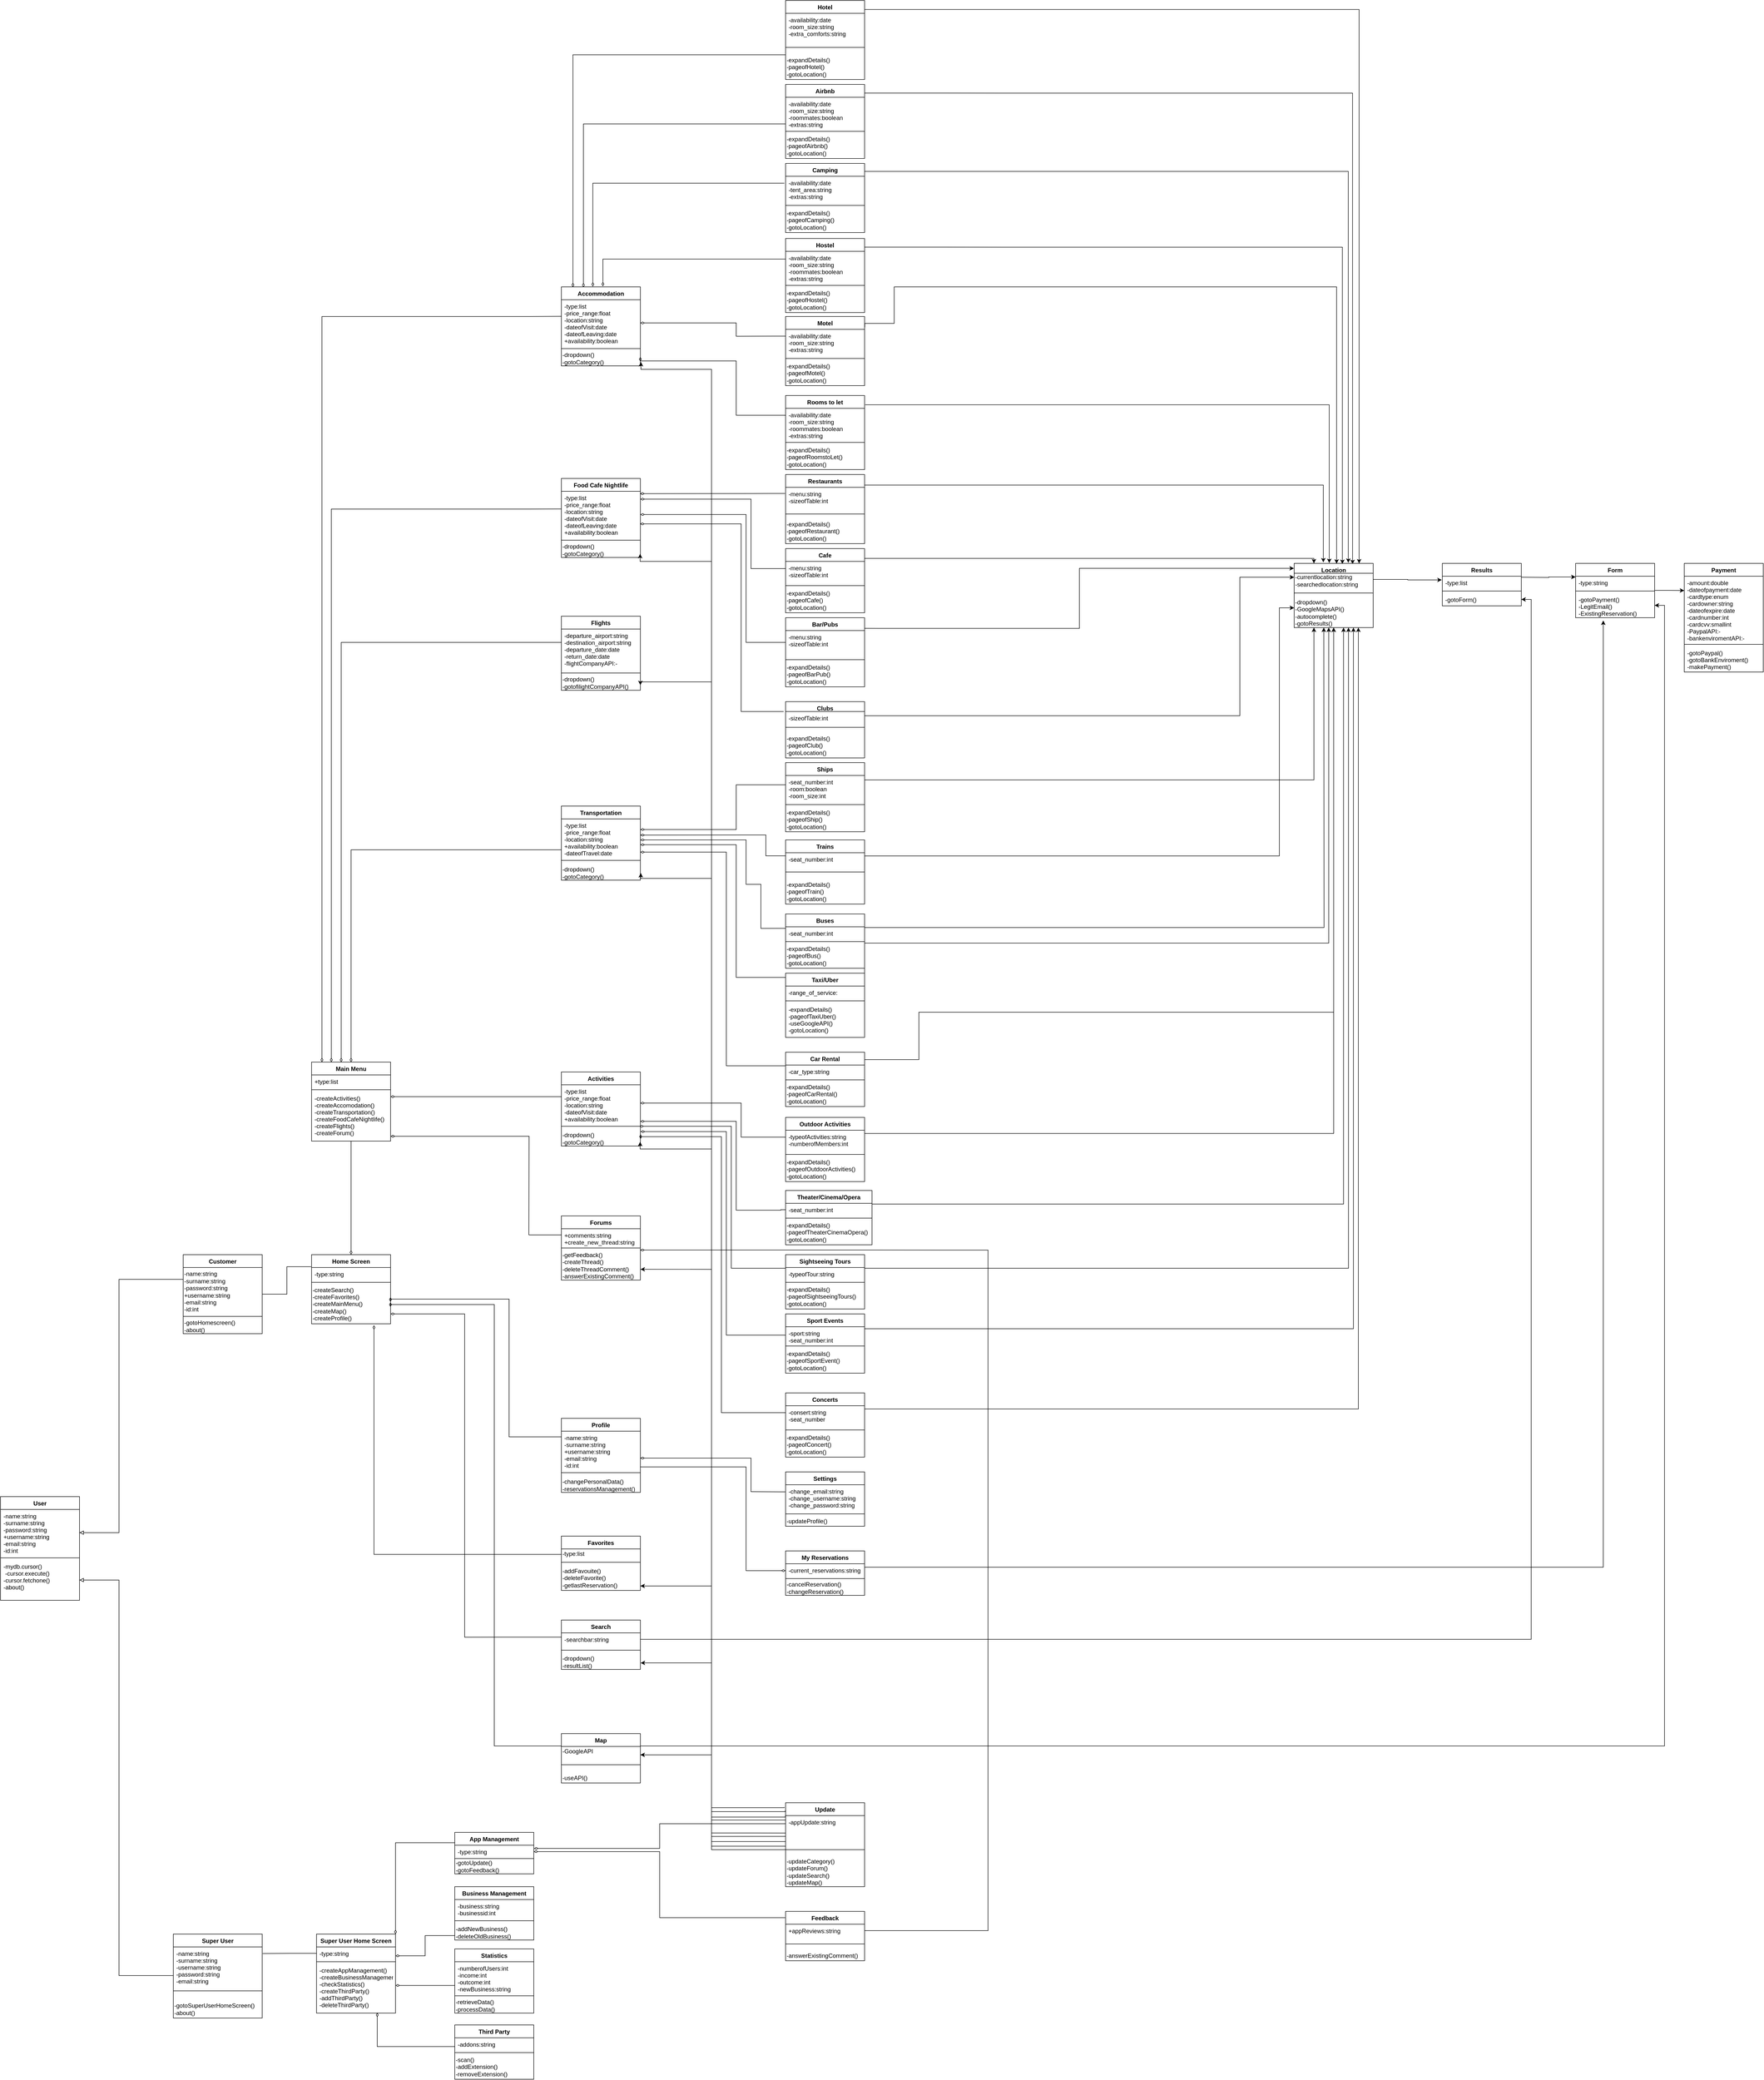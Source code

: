 <mxfile version="18.0.7" type="device"><diagram id="mHFVzBz5Qh1y9O9beGRQ" name="Page-1"><mxGraphModel dx="6515" dy="6683" grid="1" gridSize="10" guides="1" tooltips="1" connect="1" arrows="1" fold="1" page="1" pageScale="1" pageWidth="827" pageHeight="1169" math="0" shadow="0"><root><mxCell id="WIyWlLk6GJQsqaUBKTNV-0"/><mxCell id="WIyWlLk6GJQsqaUBKTNV-1" parent="WIyWlLk6GJQsqaUBKTNV-0"/><mxCell id="3a-AalLdTwXJnRtfIu58-98" style="rounded=0;orthogonalLoop=1;jettySize=auto;html=1;exitX=1;exitY=0.5;exitDx=0;exitDy=0;entryX=-0.006;entryY=0.174;entryDx=0;entryDy=0;entryPerimeter=0;elbow=vertical;edgeStyle=orthogonalEdgeStyle;endArrow=none;endFill=0;" parent="WIyWlLk6GJQsqaUBKTNV-1" source="3a-AalLdTwXJnRtfIu58-0" target="3a-AalLdTwXJnRtfIu58-36" edge="1"><mxGeometry relative="1" as="geometry"/></mxCell><mxCell id="3a-AalLdTwXJnRtfIu58-0" value="Customer" style="swimlane;fontStyle=1;align=center;verticalAlign=top;childLayout=stackLayout;horizontal=1;startSize=26;horizontalStack=0;resizeParent=1;resizeParentMax=0;resizeLast=0;collapsible=1;marginBottom=0;" parent="WIyWlLk6GJQsqaUBKTNV-1" vertex="1"><mxGeometry x="-380" y="-560" width="160" height="160" as="geometry"><mxRectangle y="-960" width="60" height="60" as="alternateBounds"/></mxGeometry></mxCell><mxCell id="3a-AalLdTwXJnRtfIu58-1" value="&#10;&#10;&#10;" style="text;strokeColor=none;fillColor=none;align=left;verticalAlign=top;spacingLeft=4;spacingRight=4;overflow=hidden;rotatable=0;points=[[0,0.5],[1,0.5]];portConstraint=eastwest;" parent="3a-AalLdTwXJnRtfIu58-0" vertex="1"><mxGeometry y="26" width="160" height="4" as="geometry"/></mxCell><mxCell id="3a-AalLdTwXJnRtfIu58-249" value="-name:string&lt;br&gt;-surname:string&lt;br&gt;-password:string&lt;br&gt;+username:string&lt;br&gt;-email:string&lt;br&gt;-id:int" style="text;html=1;align=left;verticalAlign=middle;resizable=0;points=[];autosize=1;strokeColor=none;fillColor=none;" parent="3a-AalLdTwXJnRtfIu58-0" vertex="1"><mxGeometry y="30" width="160" height="90" as="geometry"/></mxCell><mxCell id="3a-AalLdTwXJnRtfIu58-2" value="" style="line;strokeWidth=1;fillColor=none;align=left;verticalAlign=middle;spacingTop=-1;spacingLeft=3;spacingRight=3;rotatable=0;labelPosition=right;points=[];portConstraint=eastwest;" parent="3a-AalLdTwXJnRtfIu58-0" vertex="1"><mxGeometry y="120" width="160" height="10" as="geometry"/></mxCell><mxCell id="3NEUKYVNojshNsBvM17z-3" value="-gotoHomescreen()&lt;br&gt;-about()" style="text;html=1;align=left;verticalAlign=middle;resizable=0;points=[];autosize=1;strokeColor=none;fillColor=none;" parent="3a-AalLdTwXJnRtfIu58-0" vertex="1"><mxGeometry y="130" width="160" height="30" as="geometry"/></mxCell><mxCell id="3a-AalLdTwXJnRtfIu58-12" value="Super User&#10;" style="swimlane;fontStyle=1;align=center;verticalAlign=top;childLayout=stackLayout;horizontal=1;startSize=26;horizontalStack=0;resizeParent=1;resizeParentMax=0;resizeLast=0;collapsible=1;marginBottom=0;" parent="WIyWlLk6GJQsqaUBKTNV-1" vertex="1"><mxGeometry x="-400" y="816" width="180" height="170" as="geometry"/></mxCell><mxCell id="3a-AalLdTwXJnRtfIu58-13" value="-name:string&#10;-surname:string&#10;-username:string&#10;-password:string&#10;-email:string" style="text;strokeColor=none;fillColor=none;align=left;verticalAlign=top;spacingLeft=4;spacingRight=4;overflow=hidden;rotatable=0;points=[[0,0.5],[1,0.5]];portConstraint=eastwest;" parent="3a-AalLdTwXJnRtfIu58-12" vertex="1"><mxGeometry y="26" width="180" height="84" as="geometry"/></mxCell><mxCell id="3a-AalLdTwXJnRtfIu58-14" value="" style="line;strokeWidth=1;fillColor=none;align=left;verticalAlign=middle;spacingTop=-1;spacingLeft=3;spacingRight=3;rotatable=0;labelPosition=right;points=[];portConstraint=eastwest;" parent="3a-AalLdTwXJnRtfIu58-12" vertex="1"><mxGeometry y="110" width="180" height="10" as="geometry"/></mxCell><mxCell id="C-qKatVAf-PHEME2-mKr-46" value="&lt;br&gt;-gotoSuperUserHomeScreen()&lt;br&gt;-about()" style="text;html=1;align=left;verticalAlign=middle;resizable=0;points=[];autosize=1;strokeColor=none;fillColor=none;" parent="3a-AalLdTwXJnRtfIu58-12" vertex="1"><mxGeometry y="120" width="180" height="50" as="geometry"/></mxCell><mxCell id="z0SkC2XGVnNNlDMMK4-W-8" style="edgeStyle=orthogonalEdgeStyle;rounded=0;orthogonalLoop=1;jettySize=auto;html=1;exitX=0.003;exitY=0.682;exitDx=0;exitDy=0;endArrow=diamondThin;endFill=0;entryX=0.769;entryY=0.993;entryDx=0;entryDy=0;entryPerimeter=0;exitPerimeter=0;" parent="WIyWlLk6GJQsqaUBKTNV-1" source="3a-AalLdTwXJnRtfIu58-17" target="z0SkC2XGVnNNlDMMK4-W-3" edge="1"><mxGeometry relative="1" as="geometry"><mxPoint x="10" y="980" as="targetPoint"/><Array as="points"><mxPoint x="13" y="1044"/></Array></mxGeometry></mxCell><mxCell id="3a-AalLdTwXJnRtfIu58-16" value="Third Party" style="swimlane;fontStyle=1;align=center;verticalAlign=top;childLayout=stackLayout;horizontal=1;startSize=26;horizontalStack=0;resizeParent=1;resizeParentMax=0;resizeLast=0;collapsible=1;marginBottom=0;" parent="WIyWlLk6GJQsqaUBKTNV-1" vertex="1"><mxGeometry x="170" y="1000" width="160" height="110" as="geometry"/></mxCell><mxCell id="3a-AalLdTwXJnRtfIu58-17" value="-addons:string" style="text;strokeColor=none;fillColor=none;align=left;verticalAlign=top;spacingLeft=4;spacingRight=4;overflow=hidden;rotatable=0;points=[[0,0.5],[1,0.5]];portConstraint=eastwest;" parent="3a-AalLdTwXJnRtfIu58-16" vertex="1"><mxGeometry y="26" width="160" height="26" as="geometry"/></mxCell><mxCell id="3a-AalLdTwXJnRtfIu58-18" value="" style="line;strokeWidth=1;fillColor=none;align=left;verticalAlign=middle;spacingTop=-1;spacingLeft=3;spacingRight=3;rotatable=0;labelPosition=right;points=[];portConstraint=eastwest;" parent="3a-AalLdTwXJnRtfIu58-16" vertex="1"><mxGeometry y="52" width="160" height="8" as="geometry"/></mxCell><mxCell id="C-qKatVAf-PHEME2-mKr-49" value="-scan()&lt;br&gt;-addExtension()&lt;br&gt;-removeExtension()" style="text;html=1;align=left;verticalAlign=middle;resizable=0;points=[];autosize=1;strokeColor=none;fillColor=none;" parent="3a-AalLdTwXJnRtfIu58-16" vertex="1"><mxGeometry y="60" width="160" height="50" as="geometry"/></mxCell><mxCell id="3a-AalLdTwXJnRtfIu58-20" value="Statistics" style="swimlane;fontStyle=1;align=center;verticalAlign=top;childLayout=stackLayout;horizontal=1;startSize=26;horizontalStack=0;resizeParent=1;resizeParentMax=0;resizeLast=0;collapsible=1;marginBottom=0;" parent="WIyWlLk6GJQsqaUBKTNV-1" vertex="1"><mxGeometry x="170" y="846" width="160" height="130" as="geometry"/></mxCell><mxCell id="3a-AalLdTwXJnRtfIu58-21" value="-numberofUsers:int&#10;-income:int&#10;-outcome:int&#10;-newBusiness:string" style="text;strokeColor=none;fillColor=none;align=left;verticalAlign=top;spacingLeft=4;spacingRight=4;overflow=hidden;rotatable=0;points=[[0,0.5],[1,0.5]];portConstraint=eastwest;" parent="3a-AalLdTwXJnRtfIu58-20" vertex="1"><mxGeometry y="26" width="160" height="64" as="geometry"/></mxCell><mxCell id="3a-AalLdTwXJnRtfIu58-22" value="" style="line;strokeWidth=1;fillColor=none;align=left;verticalAlign=middle;spacingTop=-1;spacingLeft=3;spacingRight=3;rotatable=0;labelPosition=right;points=[];portConstraint=eastwest;" parent="3a-AalLdTwXJnRtfIu58-20" vertex="1"><mxGeometry y="90" width="160" height="10" as="geometry"/></mxCell><mxCell id="C-qKatVAf-PHEME2-mKr-45" value="-retrieveData()&lt;br&gt;-processData()" style="text;html=1;align=left;verticalAlign=middle;resizable=0;points=[];autosize=1;strokeColor=none;fillColor=none;" parent="3a-AalLdTwXJnRtfIu58-20" vertex="1"><mxGeometry y="100" width="160" height="30" as="geometry"/></mxCell><mxCell id="3a-AalLdTwXJnRtfIu58-24" value="Business Management" style="swimlane;fontStyle=1;align=center;verticalAlign=top;childLayout=stackLayout;horizontal=1;startSize=26;horizontalStack=0;resizeParent=1;resizeParentMax=0;resizeLast=0;collapsible=1;marginBottom=0;" parent="WIyWlLk6GJQsqaUBKTNV-1" vertex="1"><mxGeometry x="170" y="720" width="160" height="108" as="geometry"/></mxCell><mxCell id="3a-AalLdTwXJnRtfIu58-25" value="-business:string&#10;-businessid:int" style="text;strokeColor=none;fillColor=none;align=left;verticalAlign=top;spacingLeft=4;spacingRight=4;overflow=hidden;rotatable=0;points=[[0,0.5],[1,0.5]];portConstraint=eastwest;" parent="3a-AalLdTwXJnRtfIu58-24" vertex="1"><mxGeometry y="26" width="160" height="34" as="geometry"/></mxCell><mxCell id="3a-AalLdTwXJnRtfIu58-26" value="" style="line;strokeWidth=1;fillColor=none;align=left;verticalAlign=middle;spacingTop=-1;spacingLeft=3;spacingRight=3;rotatable=0;labelPosition=right;points=[];portConstraint=eastwest;" parent="3a-AalLdTwXJnRtfIu58-24" vertex="1"><mxGeometry y="60" width="160" height="18" as="geometry"/></mxCell><mxCell id="C-qKatVAf-PHEME2-mKr-48" value="-addNewBusiness()&lt;br&gt;-deleteOldBusiness()" style="text;html=1;align=left;verticalAlign=middle;resizable=0;points=[];autosize=1;strokeColor=none;fillColor=none;" parent="3a-AalLdTwXJnRtfIu58-24" vertex="1"><mxGeometry y="78" width="160" height="30" as="geometry"/></mxCell><mxCell id="3a-AalLdTwXJnRtfIu58-96" style="rounded=0;orthogonalLoop=1;jettySize=auto;html=1;exitX=0;exitY=0.25;exitDx=0;exitDy=0;entryX=1.003;entryY=0.251;entryDx=0;entryDy=0;elbow=vertical;edgeStyle=orthogonalEdgeStyle;entryPerimeter=0;endArrow=diamondThin;endFill=0;" parent="WIyWlLk6GJQsqaUBKTNV-1" source="3a-AalLdTwXJnRtfIu58-88" target="3a-AalLdTwXJnRtfIu58-33" edge="1"><mxGeometry relative="1" as="geometry"/></mxCell><mxCell id="z0SkC2XGVnNNlDMMK4-W-5" style="edgeStyle=orthogonalEdgeStyle;rounded=0;orthogonalLoop=1;jettySize=auto;html=1;exitX=0;exitY=0.25;exitDx=0;exitDy=0;entryX=1;entryY=0;entryDx=0;entryDy=0;endArrow=diamondThin;endFill=0;" parent="WIyWlLk6GJQsqaUBKTNV-1" source="3a-AalLdTwXJnRtfIu58-32" target="z0SkC2XGVnNNlDMMK4-W-0" edge="1"><mxGeometry relative="1" as="geometry"/></mxCell><mxCell id="3a-AalLdTwXJnRtfIu58-32" value="App Management" style="swimlane;fontStyle=1;align=center;verticalAlign=top;childLayout=stackLayout;horizontal=1;startSize=26;horizontalStack=0;resizeParent=1;resizeParentMax=0;resizeLast=0;collapsible=1;marginBottom=0;" parent="WIyWlLk6GJQsqaUBKTNV-1" vertex="1"><mxGeometry x="170" y="610" width="160" height="84" as="geometry"/></mxCell><mxCell id="3a-AalLdTwXJnRtfIu58-33" value="-type:string" style="text;strokeColor=none;fillColor=none;align=left;verticalAlign=top;spacingLeft=4;spacingRight=4;overflow=hidden;rotatable=0;points=[[0,0.5],[1,0.5]];portConstraint=eastwest;" parent="3a-AalLdTwXJnRtfIu58-32" vertex="1"><mxGeometry y="26" width="160" height="26" as="geometry"/></mxCell><mxCell id="3a-AalLdTwXJnRtfIu58-34" value="" style="line;strokeWidth=1;fillColor=none;align=left;verticalAlign=middle;spacingTop=-1;spacingLeft=3;spacingRight=3;rotatable=0;labelPosition=right;points=[];portConstraint=eastwest;" parent="3a-AalLdTwXJnRtfIu58-32" vertex="1"><mxGeometry y="52" width="160" height="2" as="geometry"/></mxCell><mxCell id="C-qKatVAf-PHEME2-mKr-47" value="-gotoUpdate()&lt;br&gt;-gotoFeedback()" style="text;html=1;align=left;verticalAlign=middle;resizable=0;points=[];autosize=1;strokeColor=none;fillColor=none;" parent="3a-AalLdTwXJnRtfIu58-32" vertex="1"><mxGeometry y="54" width="160" height="30" as="geometry"/></mxCell><mxCell id="3a-AalLdTwXJnRtfIu58-36" value="Home Screen" style="swimlane;fontStyle=1;align=center;verticalAlign=top;childLayout=stackLayout;horizontal=1;startSize=26;horizontalStack=0;resizeParent=1;resizeParentMax=0;resizeLast=0;collapsible=1;marginBottom=0;" parent="WIyWlLk6GJQsqaUBKTNV-1" vertex="1"><mxGeometry x="-120" y="-560" width="160" height="140" as="geometry"/></mxCell><mxCell id="3a-AalLdTwXJnRtfIu58-37" value="-type:string" style="text;strokeColor=none;fillColor=none;align=left;verticalAlign=top;spacingLeft=4;spacingRight=4;overflow=hidden;rotatable=0;points=[[0,0.5],[1,0.5]];portConstraint=eastwest;" parent="3a-AalLdTwXJnRtfIu58-36" vertex="1"><mxGeometry y="26" width="160" height="26" as="geometry"/></mxCell><mxCell id="3a-AalLdTwXJnRtfIu58-38" value="" style="line;strokeWidth=1;fillColor=none;align=left;verticalAlign=middle;spacingTop=-1;spacingLeft=3;spacingRight=3;rotatable=0;labelPosition=right;points=[];portConstraint=eastwest;" parent="3a-AalLdTwXJnRtfIu58-36" vertex="1"><mxGeometry y="52" width="160" height="8" as="geometry"/></mxCell><mxCell id="3NEUKYVNojshNsBvM17z-32" value="-createSearch()&lt;br&gt;-createFavorites()&lt;br&gt;-createMainMenu()&lt;br&gt;-createMap()&lt;br&gt;-createProfile()" style="text;html=1;align=left;verticalAlign=middle;resizable=0;points=[];autosize=1;strokeColor=none;fillColor=none;" parent="3a-AalLdTwXJnRtfIu58-36" vertex="1"><mxGeometry y="60" width="160" height="80" as="geometry"/></mxCell><mxCell id="3a-AalLdTwXJnRtfIu58-237" style="rounded=0;orthogonalLoop=1;jettySize=auto;html=1;entryX=1;entryY=0.85;entryDx=0;entryDy=0;elbow=vertical;edgeStyle=orthogonalEdgeStyle;entryPerimeter=0;" parent="WIyWlLk6GJQsqaUBKTNV-1" source="3a-AalLdTwXJnRtfIu58-88" target="3NEUKYVNojshNsBvM17z-52" edge="1"><mxGeometry relative="1" as="geometry"><Array as="points"><mxPoint x="690" y="645"/><mxPoint x="690" y="453"/></Array></mxGeometry></mxCell><mxCell id="C-qKatVAf-PHEME2-mKr-23" style="edgeStyle=orthogonalEdgeStyle;rounded=0;orthogonalLoop=1;jettySize=auto;html=1;exitX=1;exitY=0.25;exitDx=0;exitDy=0;entryX=1;entryY=0.5;entryDx=0;entryDy=0;" parent="WIyWlLk6GJQsqaUBKTNV-1" source="3a-AalLdTwXJnRtfIu58-40" target="C-qKatVAf-PHEME2-mKr-22" edge="1"><mxGeometry relative="1" as="geometry"/></mxCell><mxCell id="3a-AalLdTwXJnRtfIu58-40" value="Map" style="swimlane;fontStyle=1;align=center;verticalAlign=top;childLayout=stackLayout;horizontal=1;startSize=26;horizontalStack=0;resizeParent=1;resizeParentMax=0;resizeLast=0;collapsible=1;marginBottom=0;" parent="WIyWlLk6GJQsqaUBKTNV-1" vertex="1"><mxGeometry x="385.92" y="410" width="160" height="100" as="geometry"/></mxCell><mxCell id="3NEUKYVNojshNsBvM17z-52" value="-GoogleAPI" style="text;html=1;align=left;verticalAlign=middle;resizable=0;points=[];autosize=1;strokeColor=none;fillColor=none;" parent="3a-AalLdTwXJnRtfIu58-40" vertex="1"><mxGeometry y="26" width="160" height="20" as="geometry"/></mxCell><mxCell id="3a-AalLdTwXJnRtfIu58-42" value="" style="line;strokeWidth=1;fillColor=none;align=left;verticalAlign=middle;spacingTop=-1;spacingLeft=3;spacingRight=3;rotatable=0;labelPosition=right;points=[];portConstraint=eastwest;" parent="3a-AalLdTwXJnRtfIu58-40" vertex="1"><mxGeometry y="46" width="160" height="34" as="geometry"/></mxCell><mxCell id="3NEUKYVNojshNsBvM17z-53" value="-useAPI()" style="text;html=1;align=left;verticalAlign=middle;resizable=0;points=[];autosize=1;strokeColor=none;fillColor=none;" parent="3a-AalLdTwXJnRtfIu58-40" vertex="1"><mxGeometry y="80" width="160" height="20" as="geometry"/></mxCell><mxCell id="C-qKatVAf-PHEME2-mKr-24" style="edgeStyle=orthogonalEdgeStyle;rounded=0;orthogonalLoop=1;jettySize=auto;html=1;exitX=1;exitY=0.5;exitDx=0;exitDy=0;entryX=1;entryY=0.5;entryDx=0;entryDy=0;" parent="WIyWlLk6GJQsqaUBKTNV-1" source="3a-AalLdTwXJnRtfIu58-45" target="C-qKatVAf-PHEME2-mKr-15" edge="1"><mxGeometry relative="1" as="geometry"><Array as="points"><mxPoint x="2350" y="219"/><mxPoint x="2350" y="-1887"/></Array></mxGeometry></mxCell><mxCell id="3a-AalLdTwXJnRtfIu58-44" value="Search" style="swimlane;fontStyle=1;align=center;verticalAlign=top;childLayout=stackLayout;horizontal=1;startSize=26;horizontalStack=0;resizeParent=1;resizeParentMax=0;resizeLast=0;collapsible=1;marginBottom=0;" parent="WIyWlLk6GJQsqaUBKTNV-1" vertex="1"><mxGeometry x="385.92" y="180" width="160" height="100" as="geometry"/></mxCell><mxCell id="3a-AalLdTwXJnRtfIu58-45" value="-searchbar:string" style="text;strokeColor=none;fillColor=none;align=left;verticalAlign=top;spacingLeft=4;spacingRight=4;overflow=hidden;rotatable=0;points=[[0,0.5],[1,0.5]];portConstraint=eastwest;" parent="3a-AalLdTwXJnRtfIu58-44" vertex="1"><mxGeometry y="26" width="160" height="26" as="geometry"/></mxCell><mxCell id="3a-AalLdTwXJnRtfIu58-46" value="" style="line;strokeWidth=1;fillColor=none;align=left;verticalAlign=middle;spacingTop=-1;spacingLeft=3;spacingRight=3;rotatable=0;labelPosition=right;points=[];portConstraint=eastwest;" parent="3a-AalLdTwXJnRtfIu58-44" vertex="1"><mxGeometry y="52" width="160" height="18" as="geometry"/></mxCell><mxCell id="3NEUKYVNojshNsBvM17z-51" value="-dropdown()&lt;br&gt;-resultList()" style="text;html=1;align=left;verticalAlign=middle;resizable=0;points=[];autosize=1;strokeColor=none;fillColor=none;" parent="3a-AalLdTwXJnRtfIu58-44" vertex="1"><mxGeometry y="70" width="160" height="30" as="geometry"/></mxCell><mxCell id="3a-AalLdTwXJnRtfIu58-175" style="rounded=0;orthogonalLoop=1;jettySize=auto;html=1;entryX=0.003;entryY=0.333;entryDx=0;entryDy=0;elbow=vertical;edgeStyle=orthogonalEdgeStyle;entryPerimeter=0;exitX=0.003;exitY=0.333;exitDx=0;exitDy=0;exitPerimeter=0;endArrow=diamondThin;endFill=0;" parent="3a-AalLdTwXJnRtfIu58-44" source="3a-AalLdTwXJnRtfIu58-45" edge="1"><mxGeometry relative="1" as="geometry"><Array as="points"><mxPoint x="0.08" y="35"/><mxPoint x="-195.92" y="35"/><mxPoint x="-195.92" y="-620"/></Array><mxPoint x="-345.92" y="-620" as="targetPoint"/></mxGeometry></mxCell><mxCell id="3a-AalLdTwXJnRtfIu58-48" value="Favorites" style="swimlane;fontStyle=1;align=center;verticalAlign=top;childLayout=stackLayout;horizontal=1;startSize=26;horizontalStack=0;resizeParent=1;resizeParentMax=0;resizeLast=0;collapsible=1;marginBottom=0;" parent="WIyWlLk6GJQsqaUBKTNV-1" vertex="1"><mxGeometry x="385.92" y="10" width="160" height="110" as="geometry"/></mxCell><mxCell id="3NEUKYVNojshNsBvM17z-47" value="-type:list" style="text;html=1;align=left;verticalAlign=middle;resizable=0;points=[];autosize=1;strokeColor=none;fillColor=none;" parent="3a-AalLdTwXJnRtfIu58-48" vertex="1"><mxGeometry y="26" width="160" height="20" as="geometry"/></mxCell><mxCell id="3a-AalLdTwXJnRtfIu58-50" value="" style="line;strokeWidth=1;fillColor=none;align=left;verticalAlign=middle;spacingTop=-1;spacingLeft=3;spacingRight=3;rotatable=0;labelPosition=right;points=[];portConstraint=eastwest;" parent="3a-AalLdTwXJnRtfIu58-48" vertex="1"><mxGeometry y="46" width="160" height="14" as="geometry"/></mxCell><mxCell id="3NEUKYVNojshNsBvM17z-49" value="-addFavouite()&lt;br&gt;-deleteFavorite()&lt;br&gt;-getlastReservation()" style="text;html=1;align=left;verticalAlign=middle;resizable=0;points=[];autosize=1;strokeColor=none;fillColor=none;" parent="3a-AalLdTwXJnRtfIu58-48" vertex="1"><mxGeometry y="60" width="160" height="50" as="geometry"/></mxCell><mxCell id="3a-AalLdTwXJnRtfIu58-52" value="Profile" style="swimlane;fontStyle=1;align=center;verticalAlign=top;childLayout=stackLayout;horizontal=1;startSize=26;horizontalStack=0;resizeParent=1;resizeParentMax=0;resizeLast=0;collapsible=1;marginBottom=0;" parent="WIyWlLk6GJQsqaUBKTNV-1" vertex="1"><mxGeometry x="385.92" y="-228.5" width="160" height="150" as="geometry"/></mxCell><mxCell id="3a-AalLdTwXJnRtfIu58-53" value="-name:string&#10;-surname:string&#10;+username:string&#10;-email:string&#10;-id:int" style="text;strokeColor=none;fillColor=none;align=left;verticalAlign=top;spacingLeft=4;spacingRight=4;overflow=hidden;rotatable=0;points=[[0,0.5],[1,0.5]];portConstraint=eastwest;" parent="3a-AalLdTwXJnRtfIu58-52" vertex="1"><mxGeometry y="26" width="160" height="74" as="geometry"/></mxCell><mxCell id="3a-AalLdTwXJnRtfIu58-54" value="" style="line;strokeWidth=1;fillColor=none;align=left;verticalAlign=middle;spacingTop=-1;spacingLeft=3;spacingRight=3;rotatable=0;labelPosition=right;points=[];portConstraint=eastwest;" parent="3a-AalLdTwXJnRtfIu58-52" vertex="1"><mxGeometry y="100" width="160" height="20" as="geometry"/></mxCell><mxCell id="3NEUKYVNojshNsBvM17z-45" value="-changePersonalData()&lt;br&gt;-reservationsManagement()" style="text;html=1;align=left;verticalAlign=middle;resizable=0;points=[];autosize=1;strokeColor=none;fillColor=none;" parent="3a-AalLdTwXJnRtfIu58-52" vertex="1"><mxGeometry y="120" width="160" height="30" as="geometry"/></mxCell><mxCell id="3a-AalLdTwXJnRtfIu58-60" value="Forums" style="swimlane;fontStyle=1;align=center;verticalAlign=top;childLayout=stackLayout;horizontal=1;startSize=26;horizontalStack=0;resizeParent=1;resizeParentMax=0;resizeLast=0;collapsible=1;marginBottom=0;" parent="WIyWlLk6GJQsqaUBKTNV-1" vertex="1"><mxGeometry x="385.92" y="-638.5" width="160" height="130" as="geometry"/></mxCell><mxCell id="3a-AalLdTwXJnRtfIu58-61" value="+comments:string&#10;+create_new_thread:string" style="text;strokeColor=none;fillColor=none;align=left;verticalAlign=top;spacingLeft=4;spacingRight=4;overflow=hidden;rotatable=0;points=[[0,0.5],[1,0.5]];portConstraint=eastwest;" parent="3a-AalLdTwXJnRtfIu58-60" vertex="1"><mxGeometry y="26" width="160" height="34" as="geometry"/></mxCell><mxCell id="3a-AalLdTwXJnRtfIu58-62" value="" style="line;strokeWidth=1;fillColor=none;align=left;verticalAlign=middle;spacingTop=-1;spacingLeft=3;spacingRight=3;rotatable=0;labelPosition=right;points=[];portConstraint=eastwest;" parent="3a-AalLdTwXJnRtfIu58-60" vertex="1"><mxGeometry y="60" width="160" height="10" as="geometry"/></mxCell><mxCell id="3NEUKYVNojshNsBvM17z-42" value="-getFeedback()&lt;br&gt;-createThread()&lt;br&gt;-deleteThreadComment()&lt;br&gt;-answerExistingComment()" style="text;html=1;align=left;verticalAlign=middle;resizable=0;points=[];autosize=1;strokeColor=none;fillColor=none;" parent="3a-AalLdTwXJnRtfIu58-60" vertex="1"><mxGeometry y="70" width="160" height="60" as="geometry"/></mxCell><mxCell id="3a-AalLdTwXJnRtfIu58-224" style="rounded=0;orthogonalLoop=1;jettySize=auto;html=1;exitX=0;exitY=0.25;exitDx=0;exitDy=0;entryX=0.988;entryY=0.536;entryDx=0;entryDy=0;elbow=vertical;edgeStyle=orthogonalEdgeStyle;endArrow=diamondThin;endFill=0;entryPerimeter=0;" parent="WIyWlLk6GJQsqaUBKTNV-1" source="3a-AalLdTwXJnRtfIu58-210" target="3a-AalLdTwXJnRtfIu58-66" edge="1"><mxGeometry relative="1" as="geometry"><Array as="points"><mxPoint x="730" y="-532"/><mxPoint x="730" y="-820"/><mxPoint x="544" y="-820"/></Array></mxGeometry></mxCell><mxCell id="3a-AalLdTwXJnRtfIu58-243" style="rounded=0;orthogonalLoop=1;jettySize=auto;html=1;exitX=-0.003;exitY=0.093;exitDx=0;exitDy=0;entryX=0.997;entryY=0.713;entryDx=0;entryDy=0;exitPerimeter=0;elbow=vertical;edgeStyle=orthogonalEdgeStyle;entryPerimeter=0;" parent="WIyWlLk6GJQsqaUBKTNV-1" source="3a-AalLdTwXJnRtfIu58-88" target="3NEUKYVNojshNsBvM17z-41" edge="1"><mxGeometry relative="1" as="geometry"><Array as="points"><mxPoint x="690" y="568"/><mxPoint x="690" y="-774"/></Array></mxGeometry></mxCell><mxCell id="3a-AalLdTwXJnRtfIu58-64" value="Activities" style="swimlane;fontStyle=1;align=center;verticalAlign=top;childLayout=stackLayout;horizontal=1;startSize=26;horizontalStack=0;resizeParent=1;resizeParentMax=0;resizeLast=0;collapsible=1;marginBottom=0;" parent="WIyWlLk6GJQsqaUBKTNV-1" vertex="1"><mxGeometry x="385.92" y="-930" width="160" height="150" as="geometry"/></mxCell><mxCell id="3a-AalLdTwXJnRtfIu58-65" value="-type:list&#10;-price_range:float&#10;-location:string&#10;-dateofVisit:date&#10;+availability:boolean&#10;" style="text;strokeColor=none;fillColor=none;align=left;verticalAlign=top;spacingLeft=4;spacingRight=4;overflow=hidden;rotatable=0;points=[[0,0.5],[1,0.5]];portConstraint=eastwest;" parent="3a-AalLdTwXJnRtfIu58-64" vertex="1"><mxGeometry y="26" width="160" height="74" as="geometry"/></mxCell><mxCell id="3a-AalLdTwXJnRtfIu58-66" value="" style="line;strokeWidth=1;fillColor=none;align=left;verticalAlign=middle;spacingTop=-1;spacingLeft=3;spacingRight=3;rotatable=0;labelPosition=right;points=[];portConstraint=eastwest;" parent="3a-AalLdTwXJnRtfIu58-64" vertex="1"><mxGeometry y="100" width="160" height="20" as="geometry"/></mxCell><mxCell id="3NEUKYVNojshNsBvM17z-41" value="-dropdown()&lt;br&gt;-gotoCategory()" style="text;html=1;align=left;verticalAlign=middle;resizable=0;points=[];autosize=1;strokeColor=none;fillColor=none;" parent="3a-AalLdTwXJnRtfIu58-64" vertex="1"><mxGeometry y="120" width="160" height="30" as="geometry"/></mxCell><mxCell id="3a-AalLdTwXJnRtfIu58-68" value="Transportation" style="swimlane;fontStyle=1;align=center;verticalAlign=top;childLayout=stackLayout;horizontal=1;startSize=26;horizontalStack=0;resizeParent=1;resizeParentMax=0;resizeLast=0;collapsible=1;marginBottom=0;" parent="WIyWlLk6GJQsqaUBKTNV-1" vertex="1"><mxGeometry x="385.92" y="-1468.5" width="160" height="150" as="geometry"/></mxCell><mxCell id="3a-AalLdTwXJnRtfIu58-69" value="-type:list&#10;-price_range:float&#10;-location:string&#10;+availability:boolean&#10;-dateofTravel:date" style="text;strokeColor=none;fillColor=none;align=left;verticalAlign=top;spacingLeft=4;spacingRight=4;overflow=hidden;rotatable=0;points=[[0,0.5],[1,0.5]];portConstraint=eastwest;" parent="3a-AalLdTwXJnRtfIu58-68" vertex="1"><mxGeometry y="26" width="160" height="74" as="geometry"/></mxCell><mxCell id="3a-AalLdTwXJnRtfIu58-70" value="" style="line;strokeWidth=1;fillColor=none;align=left;verticalAlign=middle;spacingTop=-1;spacingLeft=3;spacingRight=3;rotatable=0;labelPosition=right;points=[];portConstraint=eastwest;" parent="3a-AalLdTwXJnRtfIu58-68" vertex="1"><mxGeometry y="100" width="160" height="20" as="geometry"/></mxCell><mxCell id="3NEUKYVNojshNsBvM17z-40" value="-dropdown()&lt;br&gt;-gotoCategory()" style="text;html=1;align=left;verticalAlign=middle;resizable=0;points=[];autosize=1;strokeColor=none;fillColor=none;" parent="3a-AalLdTwXJnRtfIu58-68" vertex="1"><mxGeometry y="120" width="160" height="30" as="geometry"/></mxCell><mxCell id="3a-AalLdTwXJnRtfIu58-72" value="Food Cafe Nightlife" style="swimlane;fontStyle=1;align=center;verticalAlign=top;childLayout=stackLayout;horizontal=1;startSize=26;horizontalStack=0;resizeParent=1;resizeParentMax=0;resizeLast=0;collapsible=1;marginBottom=0;" parent="WIyWlLk6GJQsqaUBKTNV-1" vertex="1"><mxGeometry x="385.92" y="-2132" width="160" height="160" as="geometry"/></mxCell><mxCell id="3a-AalLdTwXJnRtfIu58-73" value="-type:list&#10;-price_range:float&#10;-location:string&#10;-dateofVisit:date&#10;-dateofLeaving:date&#10;+availability:boolean&#10;" style="text;strokeColor=none;fillColor=none;align=left;verticalAlign=top;spacingLeft=4;spacingRight=4;overflow=hidden;rotatable=0;points=[[0,0.5],[1,0.5]];portConstraint=eastwest;" parent="3a-AalLdTwXJnRtfIu58-72" vertex="1"><mxGeometry y="26" width="160" height="94" as="geometry"/></mxCell><mxCell id="3a-AalLdTwXJnRtfIu58-74" value="" style="line;strokeWidth=1;fillColor=none;align=left;verticalAlign=middle;spacingTop=-1;spacingLeft=3;spacingRight=3;rotatable=0;labelPosition=right;points=[];portConstraint=eastwest;" parent="3a-AalLdTwXJnRtfIu58-72" vertex="1"><mxGeometry y="120" width="160" height="10" as="geometry"/></mxCell><mxCell id="3NEUKYVNojshNsBvM17z-38" value="-dropdown()&lt;br&gt;-gotoCategory()" style="text;html=1;align=left;verticalAlign=middle;resizable=0;points=[];autosize=1;strokeColor=none;fillColor=none;" parent="3a-AalLdTwXJnRtfIu58-72" vertex="1"><mxGeometry y="130" width="160" height="30" as="geometry"/></mxCell><mxCell id="3NEUKYVNojshNsBvM17z-20" style="edgeStyle=orthogonalEdgeStyle;rounded=0;orthogonalLoop=1;jettySize=auto;html=1;endArrow=diamondThin;endFill=0;" parent="WIyWlLk6GJQsqaUBKTNV-1" edge="1"><mxGeometry relative="1" as="geometry"><mxPoint x="320" y="-1800" as="sourcePoint"/><mxPoint x="-60" y="-950" as="targetPoint"/><Array as="points"><mxPoint x="-60" y="-1800"/></Array></mxGeometry></mxCell><mxCell id="3a-AalLdTwXJnRtfIu58-76" value="Flights" style="swimlane;fontStyle=1;align=center;verticalAlign=top;childLayout=stackLayout;horizontal=1;startSize=26;horizontalStack=0;resizeParent=1;resizeParentMax=0;resizeLast=0;collapsible=1;marginBottom=0;" parent="WIyWlLk6GJQsqaUBKTNV-1" vertex="1"><mxGeometry x="385.92" y="-1853" width="160" height="150" as="geometry"/></mxCell><mxCell id="3a-AalLdTwXJnRtfIu58-77" value="-departure_airport:string&#10;-destination_airport:string&#10;-departure_date:date&#10;-return_date:date&#10;-flightCompanyAPI:-&#10;&#10;" style="text;strokeColor=none;fillColor=none;align=left;verticalAlign=top;spacingLeft=4;spacingRight=4;overflow=hidden;rotatable=0;points=[[0,0.5],[1,0.5]];portConstraint=eastwest;" parent="3a-AalLdTwXJnRtfIu58-76" vertex="1"><mxGeometry y="26" width="160" height="84" as="geometry"/></mxCell><mxCell id="3a-AalLdTwXJnRtfIu58-78" value="" style="line;strokeWidth=1;fillColor=none;align=left;verticalAlign=middle;spacingTop=-1;spacingLeft=3;spacingRight=3;rotatable=0;labelPosition=right;points=[];portConstraint=eastwest;" parent="3a-AalLdTwXJnRtfIu58-76" vertex="1"><mxGeometry y="110" width="160" height="10" as="geometry"/></mxCell><mxCell id="3NEUKYVNojshNsBvM17z-39" value="-dropdown()&lt;br&gt;-gotofilightCompanyAPI()" style="text;html=1;align=left;verticalAlign=middle;resizable=0;points=[];autosize=1;strokeColor=none;fillColor=none;" parent="3a-AalLdTwXJnRtfIu58-76" vertex="1"><mxGeometry y="120" width="160" height="30" as="geometry"/></mxCell><mxCell id="3a-AalLdTwXJnRtfIu58-126" style="rounded=0;orthogonalLoop=1;jettySize=auto;html=1;exitX=0.279;exitY=0.006;exitDx=0;exitDy=0;elbow=vertical;edgeStyle=orthogonalEdgeStyle;exitPerimeter=0;entryX=0.279;entryY=0.006;entryDx=0;entryDy=0;entryPerimeter=0;endArrow=diamondThin;endFill=0;" parent="WIyWlLk6GJQsqaUBKTNV-1" target="3a-AalLdTwXJnRtfIu58-80" edge="1"><mxGeometry relative="1" as="geometry"><Array as="points"><mxPoint x="431" y="-2850"/></Array><mxPoint x="840" y="-2850" as="sourcePoint"/></mxGeometry></mxCell><mxCell id="3NEUKYVNojshNsBvM17z-17" style="edgeStyle=orthogonalEdgeStyle;rounded=0;orthogonalLoop=1;jettySize=auto;html=1;endArrow=diamondThin;endFill=0;" parent="WIyWlLk6GJQsqaUBKTNV-1" edge="1"><mxGeometry relative="1" as="geometry"><mxPoint x="321" y="-2460" as="sourcePoint"/><mxPoint x="-99" y="-950" as="targetPoint"/><Array as="points"><mxPoint x="-99" y="-2460"/></Array></mxGeometry></mxCell><mxCell id="3a-AalLdTwXJnRtfIu58-80" value="Accommodation" style="swimlane;fontStyle=1;align=center;verticalAlign=top;childLayout=stackLayout;horizontal=1;startSize=26;horizontalStack=0;resizeParent=1;resizeParentMax=0;resizeLast=0;collapsible=1;marginBottom=0;" parent="WIyWlLk6GJQsqaUBKTNV-1" vertex="1"><mxGeometry x="385.92" y="-2520" width="160" height="160" as="geometry"/></mxCell><mxCell id="3a-AalLdTwXJnRtfIu58-81" value="-type:list&#10;-price_range:float&#10;-location:string&#10;-dateofVisit:date&#10;-dateofLeaving:date&#10;+availability:boolean" style="text;strokeColor=none;fillColor=none;align=left;verticalAlign=top;spacingLeft=4;spacingRight=4;overflow=hidden;rotatable=0;points=[[0,0.5],[1,0.5]];portConstraint=eastwest;" parent="3a-AalLdTwXJnRtfIu58-80" vertex="1"><mxGeometry y="26" width="160" height="94" as="geometry"/></mxCell><mxCell id="3a-AalLdTwXJnRtfIu58-82" value="" style="line;strokeWidth=1;fillColor=none;align=left;verticalAlign=middle;spacingTop=-1;spacingLeft=3;spacingRight=3;rotatable=0;labelPosition=right;points=[];portConstraint=eastwest;" parent="3a-AalLdTwXJnRtfIu58-80" vertex="1"><mxGeometry y="120" width="160" height="10" as="geometry"/></mxCell><mxCell id="3NEUKYVNojshNsBvM17z-37" value="-dropdown()&lt;br&gt;-gotoCategory()" style="text;html=1;align=left;verticalAlign=middle;resizable=0;points=[];autosize=1;strokeColor=none;fillColor=none;" parent="3a-AalLdTwXJnRtfIu58-80" vertex="1"><mxGeometry y="130" width="160" height="30" as="geometry"/></mxCell><mxCell id="3a-AalLdTwXJnRtfIu58-84" value="Feedback" style="swimlane;fontStyle=1;align=center;verticalAlign=top;childLayout=stackLayout;horizontal=1;startSize=26;horizontalStack=0;resizeParent=1;resizeParentMax=0;resizeLast=0;collapsible=1;marginBottom=0;" parent="WIyWlLk6GJQsqaUBKTNV-1" vertex="1"><mxGeometry x="840" y="770" width="160" height="100" as="geometry"/></mxCell><mxCell id="3a-AalLdTwXJnRtfIu58-85" value="+appReviews:string&#10;" style="text;strokeColor=none;fillColor=none;align=left;verticalAlign=top;spacingLeft=4;spacingRight=4;overflow=hidden;rotatable=0;points=[[0,0.5],[1,0.5]];portConstraint=eastwest;" parent="3a-AalLdTwXJnRtfIu58-84" vertex="1"><mxGeometry y="26" width="160" height="26" as="geometry"/></mxCell><mxCell id="3a-AalLdTwXJnRtfIu58-86" value="" style="line;strokeWidth=1;fillColor=none;align=left;verticalAlign=middle;spacingTop=-1;spacingLeft=3;spacingRight=3;rotatable=0;labelPosition=right;points=[];portConstraint=eastwest;" parent="3a-AalLdTwXJnRtfIu58-84" vertex="1"><mxGeometry y="52" width="160" height="28" as="geometry"/></mxCell><mxCell id="3NEUKYVNojshNsBvM17z-55" value="&lt;span&gt;-answerExistingComment()&lt;/span&gt;" style="text;html=1;align=left;verticalAlign=middle;resizable=0;points=[];autosize=1;strokeColor=none;fillColor=none;" parent="3a-AalLdTwXJnRtfIu58-84" vertex="1"><mxGeometry y="80" width="160" height="20" as="geometry"/></mxCell><mxCell id="3a-AalLdTwXJnRtfIu58-88" value="Update" style="swimlane;fontStyle=1;align=center;verticalAlign=top;childLayout=stackLayout;horizontal=1;startSize=26;horizontalStack=0;resizeParent=1;resizeParentMax=0;resizeLast=0;collapsible=1;marginBottom=0;" parent="WIyWlLk6GJQsqaUBKTNV-1" vertex="1"><mxGeometry x="840" y="550" width="160" height="170" as="geometry"/></mxCell><mxCell id="3a-AalLdTwXJnRtfIu58-89" value="-appUpdate:string" style="text;strokeColor=none;fillColor=none;align=left;verticalAlign=top;spacingLeft=4;spacingRight=4;overflow=hidden;rotatable=0;points=[[0,0.5],[1,0.5]];portConstraint=eastwest;" parent="3a-AalLdTwXJnRtfIu58-88" vertex="1"><mxGeometry y="26" width="160" height="54" as="geometry"/></mxCell><mxCell id="3a-AalLdTwXJnRtfIu58-90" value="" style="line;strokeWidth=1;fillColor=none;align=left;verticalAlign=middle;spacingTop=-1;spacingLeft=3;spacingRight=3;rotatable=0;labelPosition=right;points=[];portConstraint=eastwest;" parent="3a-AalLdTwXJnRtfIu58-88" vertex="1"><mxGeometry y="80" width="160" height="30" as="geometry"/></mxCell><mxCell id="C-qKatVAf-PHEME2-mKr-50" value="-updateCategory()&lt;br&gt;-updateForum()&lt;br&gt;-updateSearch()&lt;br&gt;-updateMap()" style="text;html=1;align=left;verticalAlign=middle;resizable=0;points=[];autosize=1;strokeColor=none;fillColor=none;" parent="3a-AalLdTwXJnRtfIu58-88" vertex="1"><mxGeometry y="110" width="160" height="60" as="geometry"/></mxCell><mxCell id="3a-AalLdTwXJnRtfIu58-97" style="rounded=0;orthogonalLoop=1;jettySize=auto;html=1;exitX=-0.006;exitY=0.128;exitDx=0;exitDy=0;entryX=1;entryY=0.5;entryDx=0;entryDy=0;elbow=vertical;edgeStyle=orthogonalEdgeStyle;exitPerimeter=0;endArrow=diamondThin;endFill=0;" parent="WIyWlLk6GJQsqaUBKTNV-1" source="3a-AalLdTwXJnRtfIu58-84" target="3a-AalLdTwXJnRtfIu58-33" edge="1"><mxGeometry relative="1" as="geometry"/></mxCell><mxCell id="Jy6wpyDX7xTl0LpI-tTV-6" style="edgeStyle=orthogonalEdgeStyle;rounded=0;orthogonalLoop=1;jettySize=auto;html=1;exitX=1.001;exitY=0.115;exitDx=0;exitDy=0;entryX=0.685;entryY=-0.009;entryDx=0;entryDy=0;entryPerimeter=0;exitPerimeter=0;" parent="WIyWlLk6GJQsqaUBKTNV-1" source="3a-AalLdTwXJnRtfIu58-99" target="Jy6wpyDX7xTl0LpI-tTV-0" edge="1"><mxGeometry relative="1" as="geometry"/></mxCell><mxCell id="3a-AalLdTwXJnRtfIu58-99" value="Camping" style="swimlane;fontStyle=1;align=center;verticalAlign=top;childLayout=stackLayout;horizontal=1;startSize=26;horizontalStack=0;resizeParent=1;resizeParentMax=0;resizeLast=0;collapsible=1;marginBottom=0;" parent="WIyWlLk6GJQsqaUBKTNV-1" vertex="1"><mxGeometry x="840" y="-2770" width="160" height="140" as="geometry"/></mxCell><mxCell id="3a-AalLdTwXJnRtfIu58-100" value="-availability:date&#10;-tent_area:string&#10;-extras:string" style="text;strokeColor=none;fillColor=none;align=left;verticalAlign=top;spacingLeft=4;spacingRight=4;overflow=hidden;rotatable=0;points=[[0,0.5],[1,0.5]];portConstraint=eastwest;" parent="3a-AalLdTwXJnRtfIu58-99" vertex="1"><mxGeometry y="26" width="160" height="54" as="geometry"/></mxCell><mxCell id="3a-AalLdTwXJnRtfIu58-101" value="" style="line;strokeWidth=1;fillColor=none;align=left;verticalAlign=middle;spacingTop=-1;spacingLeft=3;spacingRight=3;rotatable=0;labelPosition=right;points=[];portConstraint=eastwest;" parent="3a-AalLdTwXJnRtfIu58-99" vertex="1"><mxGeometry y="80" width="160" height="10" as="geometry"/></mxCell><mxCell id="C-qKatVAf-PHEME2-mKr-2" value="&lt;span style=&quot;&quot;&gt;-expandDetails()&lt;/span&gt;&lt;br style=&quot;&quot;&gt;&lt;span style=&quot;&quot;&gt;-pageofCamping()&lt;/span&gt;&lt;br style=&quot;&quot;&gt;&lt;span style=&quot;&quot;&gt;-gotoLocation()&lt;/span&gt;" style="text;html=1;align=left;verticalAlign=middle;resizable=0;points=[];autosize=1;strokeColor=none;fillColor=none;" parent="3a-AalLdTwXJnRtfIu58-99" vertex="1"><mxGeometry y="90" width="160" height="50" as="geometry"/></mxCell><mxCell id="Jy6wpyDX7xTl0LpI-tTV-9" style="edgeStyle=orthogonalEdgeStyle;rounded=0;orthogonalLoop=1;jettySize=auto;html=1;exitX=1.007;exitY=0.125;exitDx=0;exitDy=0;exitPerimeter=0;entryX=0.444;entryY=-0.005;entryDx=0;entryDy=0;entryPerimeter=0;" parent="WIyWlLk6GJQsqaUBKTNV-1" source="3a-AalLdTwXJnRtfIu58-103" target="Jy6wpyDX7xTl0LpI-tTV-0" edge="1"><mxGeometry relative="1" as="geometry"><mxPoint x="1960" y="-1960" as="targetPoint"/></mxGeometry></mxCell><mxCell id="3a-AalLdTwXJnRtfIu58-103" value="Rooms to let" style="swimlane;fontStyle=1;align=center;verticalAlign=top;childLayout=stackLayout;horizontal=1;startSize=26;horizontalStack=0;resizeParent=1;resizeParentMax=0;resizeLast=0;collapsible=1;marginBottom=0;" parent="WIyWlLk6GJQsqaUBKTNV-1" vertex="1"><mxGeometry x="840" y="-2300" width="160" height="150" as="geometry"/></mxCell><mxCell id="3a-AalLdTwXJnRtfIu58-104" value="-availability:date&#10;-room_size:string&#10;-roommates:boolean&#10;-extras:string" style="text;strokeColor=none;fillColor=none;align=left;verticalAlign=top;spacingLeft=4;spacingRight=4;overflow=hidden;rotatable=0;points=[[0,0.5],[1,0.5]];portConstraint=eastwest;" parent="3a-AalLdTwXJnRtfIu58-103" vertex="1"><mxGeometry y="26" width="160" height="64" as="geometry"/></mxCell><mxCell id="3a-AalLdTwXJnRtfIu58-105" value="" style="line;strokeWidth=1;fillColor=none;align=left;verticalAlign=middle;spacingTop=-1;spacingLeft=3;spacingRight=3;rotatable=0;labelPosition=right;points=[];portConstraint=eastwest;" parent="3a-AalLdTwXJnRtfIu58-103" vertex="1"><mxGeometry y="90" width="160" height="10" as="geometry"/></mxCell><mxCell id="C-qKatVAf-PHEME2-mKr-5" value="&lt;span style=&quot;&quot;&gt;-expandDetails()&lt;/span&gt;&lt;br style=&quot;&quot;&gt;&lt;span style=&quot;&quot;&gt;-pageofRoomstoLet()&lt;/span&gt;&lt;br style=&quot;&quot;&gt;&lt;span style=&quot;&quot;&gt;-gotoLocation()&lt;/span&gt;" style="text;html=1;align=left;verticalAlign=middle;resizable=0;points=[];autosize=1;strokeColor=none;fillColor=none;" parent="3a-AalLdTwXJnRtfIu58-103" vertex="1"><mxGeometry y="100" width="160" height="50" as="geometry"/></mxCell><mxCell id="Jy6wpyDX7xTl0LpI-tTV-8" style="edgeStyle=orthogonalEdgeStyle;rounded=0;orthogonalLoop=1;jettySize=auto;html=1;exitX=1.002;exitY=0.154;exitDx=0;exitDy=0;entryX=0.537;entryY=0.005;entryDx=0;entryDy=0;entryPerimeter=0;exitPerimeter=0;" parent="WIyWlLk6GJQsqaUBKTNV-1" source="3a-AalLdTwXJnRtfIu58-111" target="Jy6wpyDX7xTl0LpI-tTV-0" edge="1"><mxGeometry relative="1" as="geometry"><mxPoint x="1001" y="-2533.5" as="sourcePoint"/><mxPoint x="1974.36" y="-1957.284" as="targetPoint"/><Array as="points"><mxPoint x="1000" y="-2446"/><mxPoint x="1060" y="-2446"/><mxPoint x="1060" y="-2520"/><mxPoint x="1956" y="-2520"/></Array></mxGeometry></mxCell><mxCell id="3a-AalLdTwXJnRtfIu58-111" value="Motel" style="swimlane;fontStyle=1;align=center;verticalAlign=top;childLayout=stackLayout;horizontal=1;startSize=26;horizontalStack=0;resizeParent=1;resizeParentMax=0;resizeLast=0;collapsible=1;marginBottom=0;" parent="WIyWlLk6GJQsqaUBKTNV-1" vertex="1"><mxGeometry x="840" y="-2460" width="160" height="140" as="geometry"/></mxCell><mxCell id="3a-AalLdTwXJnRtfIu58-112" value="-availability:date&#10;-room_size:string&#10;-extras:string" style="text;strokeColor=none;fillColor=none;align=left;verticalAlign=top;spacingLeft=4;spacingRight=4;overflow=hidden;rotatable=0;points=[[0,0.5],[1,0.5]];portConstraint=eastwest;" parent="3a-AalLdTwXJnRtfIu58-111" vertex="1"><mxGeometry y="26" width="160" height="54" as="geometry"/></mxCell><mxCell id="3a-AalLdTwXJnRtfIu58-113" value="" style="line;strokeWidth=1;fillColor=none;align=left;verticalAlign=middle;spacingTop=-1;spacingLeft=3;spacingRight=3;rotatable=0;labelPosition=right;points=[];portConstraint=eastwest;" parent="3a-AalLdTwXJnRtfIu58-111" vertex="1"><mxGeometry y="80" width="160" height="10" as="geometry"/></mxCell><mxCell id="C-qKatVAf-PHEME2-mKr-4" value="&lt;span style=&quot;&quot;&gt;-expandDetails()&lt;/span&gt;&lt;br style=&quot;&quot;&gt;&lt;span style=&quot;&quot;&gt;-pageofMotel()&lt;/span&gt;&lt;br style=&quot;&quot;&gt;&lt;span style=&quot;&quot;&gt;-gotoLocation()&lt;/span&gt;" style="text;html=1;align=left;verticalAlign=middle;resizable=0;points=[];autosize=1;strokeColor=none;fillColor=none;" parent="3a-AalLdTwXJnRtfIu58-111" vertex="1"><mxGeometry y="90" width="160" height="50" as="geometry"/></mxCell><mxCell id="Jy6wpyDX7xTl0LpI-tTV-7" style="edgeStyle=orthogonalEdgeStyle;rounded=0;orthogonalLoop=1;jettySize=auto;html=1;exitX=1.003;exitY=0.117;exitDx=0;exitDy=0;entryX=0.61;entryY=0.01;entryDx=0;entryDy=0;exitPerimeter=0;entryPerimeter=0;" parent="WIyWlLk6GJQsqaUBKTNV-1" source="3a-AalLdTwXJnRtfIu58-115" target="Jy6wpyDX7xTl0LpI-tTV-0" edge="1"><mxGeometry relative="1" as="geometry"/></mxCell><mxCell id="3a-AalLdTwXJnRtfIu58-115" value="Hostel" style="swimlane;fontStyle=1;align=center;verticalAlign=top;childLayout=stackLayout;horizontal=1;startSize=26;horizontalStack=0;resizeParent=1;resizeParentMax=0;resizeLast=0;collapsible=1;marginBottom=0;" parent="WIyWlLk6GJQsqaUBKTNV-1" vertex="1"><mxGeometry x="840" y="-2618" width="160" height="150" as="geometry"><mxRectangle x="840" y="-2651.5" width="70" height="26" as="alternateBounds"/></mxGeometry></mxCell><mxCell id="3a-AalLdTwXJnRtfIu58-116" value="-availability:date&#10;-room_size:string&#10;-roommates:boolean&#10;-extras:string" style="text;strokeColor=none;fillColor=none;align=left;verticalAlign=top;spacingLeft=4;spacingRight=4;overflow=hidden;rotatable=0;points=[[0,0.5],[1,0.5]];portConstraint=eastwest;" parent="3a-AalLdTwXJnRtfIu58-115" vertex="1"><mxGeometry y="26" width="160" height="64" as="geometry"/></mxCell><mxCell id="3a-AalLdTwXJnRtfIu58-117" value="" style="line;strokeWidth=1;fillColor=none;align=left;verticalAlign=middle;spacingTop=-1;spacingLeft=3;spacingRight=3;rotatable=0;labelPosition=right;points=[];portConstraint=eastwest;" parent="3a-AalLdTwXJnRtfIu58-115" vertex="1"><mxGeometry y="90" width="160" height="10" as="geometry"/></mxCell><mxCell id="C-qKatVAf-PHEME2-mKr-3" value="&lt;span style=&quot;&quot;&gt;-expandDetails()&lt;/span&gt;&lt;br style=&quot;&quot;&gt;&lt;span style=&quot;&quot;&gt;-pageofHostel()&lt;/span&gt;&lt;br style=&quot;&quot;&gt;&lt;span style=&quot;&quot;&gt;-gotoLocation()&lt;/span&gt;" style="text;html=1;align=left;verticalAlign=middle;resizable=0;points=[];autosize=1;strokeColor=none;fillColor=none;" parent="3a-AalLdTwXJnRtfIu58-115" vertex="1"><mxGeometry y="100" width="160" height="50" as="geometry"/></mxCell><mxCell id="Jy6wpyDX7xTl0LpI-tTV-5" style="edgeStyle=orthogonalEdgeStyle;rounded=0;orthogonalLoop=1;jettySize=auto;html=1;exitX=1.001;exitY=0.117;exitDx=0;exitDy=0;entryX=0.739;entryY=0.012;entryDx=0;entryDy=0;entryPerimeter=0;exitPerimeter=0;" parent="WIyWlLk6GJQsqaUBKTNV-1" source="3a-AalLdTwXJnRtfIu58-119" target="Jy6wpyDX7xTl0LpI-tTV-0" edge="1"><mxGeometry relative="1" as="geometry"/></mxCell><mxCell id="3a-AalLdTwXJnRtfIu58-119" value="Airbnb" style="swimlane;fontStyle=1;align=center;verticalAlign=top;childLayout=stackLayout;horizontal=1;startSize=26;horizontalStack=0;resizeParent=1;resizeParentMax=0;resizeLast=0;collapsible=1;marginBottom=0;" parent="WIyWlLk6GJQsqaUBKTNV-1" vertex="1"><mxGeometry x="840" y="-2930" width="160" height="150" as="geometry"/></mxCell><mxCell id="3a-AalLdTwXJnRtfIu58-120" value="-availability:date&#10;-room_size:string&#10;-roommates:boolean&#10;-extras:string" style="text;strokeColor=none;fillColor=none;align=left;verticalAlign=top;spacingLeft=4;spacingRight=4;overflow=hidden;rotatable=0;points=[[0,0.5],[1,0.5]];portConstraint=eastwest;" parent="3a-AalLdTwXJnRtfIu58-119" vertex="1"><mxGeometry y="26" width="160" height="64" as="geometry"/></mxCell><mxCell id="3a-AalLdTwXJnRtfIu58-121" value="" style="line;strokeWidth=1;fillColor=none;align=left;verticalAlign=middle;spacingTop=-1;spacingLeft=3;spacingRight=3;rotatable=0;labelPosition=right;points=[];portConstraint=eastwest;" parent="3a-AalLdTwXJnRtfIu58-119" vertex="1"><mxGeometry y="90" width="160" height="10" as="geometry"/></mxCell><mxCell id="C-qKatVAf-PHEME2-mKr-1" value="-expandDetails()&lt;br&gt;-pageofAirbnb()&lt;br&gt;-gotoLocation()" style="text;html=1;align=left;verticalAlign=middle;resizable=0;points=[];autosize=1;strokeColor=none;fillColor=none;" parent="3a-AalLdTwXJnRtfIu58-119" vertex="1"><mxGeometry y="100" width="160" height="50" as="geometry"/></mxCell><mxCell id="Jy6wpyDX7xTl0LpI-tTV-11" style="edgeStyle=orthogonalEdgeStyle;rounded=0;orthogonalLoop=1;jettySize=auto;html=1;exitX=1.001;exitY=0.153;exitDx=0;exitDy=0;entryX=0.25;entryY=0;entryDx=0;entryDy=0;exitPerimeter=0;" parent="WIyWlLk6GJQsqaUBKTNV-1" source="3a-AalLdTwXJnRtfIu58-131" target="Jy6wpyDX7xTl0LpI-tTV-0" edge="1"><mxGeometry relative="1" as="geometry"><Array as="points"><mxPoint x="1910" y="-1970"/></Array></mxGeometry></mxCell><mxCell id="3a-AalLdTwXJnRtfIu58-131" value="Cafe" style="swimlane;fontStyle=1;align=center;verticalAlign=top;childLayout=stackLayout;horizontal=1;startSize=26;horizontalStack=0;resizeParent=1;resizeParentMax=0;resizeLast=0;collapsible=1;marginBottom=0;" parent="WIyWlLk6GJQsqaUBKTNV-1" vertex="1"><mxGeometry x="840" y="-1990" width="160" height="130" as="geometry"/></mxCell><mxCell id="3a-AalLdTwXJnRtfIu58-132" value="-menu:string&#10;-sizeofTable:int" style="text;strokeColor=none;fillColor=none;align=left;verticalAlign=top;spacingLeft=4;spacingRight=4;overflow=hidden;rotatable=0;points=[[0,0.5],[1,0.5]];portConstraint=eastwest;" parent="3a-AalLdTwXJnRtfIu58-131" vertex="1"><mxGeometry y="26" width="160" height="44" as="geometry"/></mxCell><mxCell id="3a-AalLdTwXJnRtfIu58-133" value="" style="line;strokeWidth=1;fillColor=none;align=left;verticalAlign=middle;spacingTop=-1;spacingLeft=3;spacingRight=3;rotatable=0;labelPosition=right;points=[];portConstraint=eastwest;" parent="3a-AalLdTwXJnRtfIu58-131" vertex="1"><mxGeometry y="70" width="160" height="10" as="geometry"/></mxCell><mxCell id="C-qKatVAf-PHEME2-mKr-25" value="&lt;span style=&quot;&quot;&gt;-expandDetails()&lt;/span&gt;&lt;br style=&quot;&quot;&gt;&lt;span style=&quot;&quot;&gt;-pageofCafe()&lt;/span&gt;&lt;br style=&quot;&quot;&gt;&lt;span style=&quot;&quot;&gt;-gotoLocation()&lt;/span&gt;" style="text;html=1;align=left;verticalAlign=middle;resizable=0;points=[];autosize=1;strokeColor=none;fillColor=none;" parent="3a-AalLdTwXJnRtfIu58-131" vertex="1"><mxGeometry y="80" width="160" height="50" as="geometry"/></mxCell><mxCell id="3a-AalLdTwXJnRtfIu58-135" value="Clubs" style="swimlane;fontStyle=1;align=center;verticalAlign=top;childLayout=stackLayout;horizontal=1;startSize=20;horizontalStack=0;resizeParent=1;resizeParentMax=0;resizeLast=0;collapsible=1;marginBottom=0;" parent="WIyWlLk6GJQsqaUBKTNV-1" vertex="1"><mxGeometry x="840" y="-1680" width="160" height="114" as="geometry"/></mxCell><mxCell id="3a-AalLdTwXJnRtfIu58-136" value="-sizeofTable:int" style="text;strokeColor=none;fillColor=none;align=left;verticalAlign=top;spacingLeft=4;spacingRight=4;overflow=hidden;rotatable=0;points=[[0,0.5],[1,0.5]];portConstraint=eastwest;" parent="3a-AalLdTwXJnRtfIu58-135" vertex="1"><mxGeometry y="20" width="160" height="20" as="geometry"/></mxCell><mxCell id="3a-AalLdTwXJnRtfIu58-137" value="" style="line;strokeWidth=1;fillColor=none;align=left;verticalAlign=middle;spacingTop=-1;spacingLeft=3;spacingRight=3;rotatable=0;labelPosition=right;points=[];portConstraint=eastwest;" parent="3a-AalLdTwXJnRtfIu58-135" vertex="1"><mxGeometry y="40" width="160" height="24" as="geometry"/></mxCell><mxCell id="C-qKatVAf-PHEME2-mKr-27" value="&lt;span style=&quot;&quot;&gt;-expandDetails()&lt;/span&gt;&lt;br style=&quot;&quot;&gt;&lt;span style=&quot;&quot;&gt;-pageofClub()&lt;/span&gt;&lt;br style=&quot;&quot;&gt;&lt;span style=&quot;&quot;&gt;-gotoLocation()&lt;/span&gt;" style="text;html=1;align=left;verticalAlign=middle;resizable=0;points=[];autosize=1;strokeColor=none;fillColor=none;" parent="3a-AalLdTwXJnRtfIu58-135" vertex="1"><mxGeometry y="64" width="160" height="50" as="geometry"/></mxCell><mxCell id="Jy6wpyDX7xTl0LpI-tTV-12" style="edgeStyle=orthogonalEdgeStyle;rounded=0;orthogonalLoop=1;jettySize=auto;html=1;exitX=1.001;exitY=0.154;exitDx=0;exitDy=0;entryX=-0.003;entryY=0.07;entryDx=0;entryDy=0;exitPerimeter=0;entryPerimeter=0;" parent="WIyWlLk6GJQsqaUBKTNV-1" source="3a-AalLdTwXJnRtfIu58-139" target="Jy6wpyDX7xTl0LpI-tTV-0" edge="1"><mxGeometry relative="1" as="geometry"><Array as="points"><mxPoint x="1435" y="-1828"/><mxPoint x="1435" y="-1950"/><mxPoint x="1870" y="-1950"/></Array></mxGeometry></mxCell><mxCell id="3a-AalLdTwXJnRtfIu58-139" value="Bar/Pubs" style="swimlane;fontStyle=1;align=center;verticalAlign=top;childLayout=stackLayout;horizontal=1;startSize=26;horizontalStack=0;resizeParent=1;resizeParentMax=0;resizeLast=0;collapsible=1;marginBottom=0;" parent="WIyWlLk6GJQsqaUBKTNV-1" vertex="1"><mxGeometry x="840" y="-1850" width="160" height="140" as="geometry"/></mxCell><mxCell id="3a-AalLdTwXJnRtfIu58-140" value="-menu:string&#10;-sizeofTable:int" style="text;strokeColor=none;fillColor=none;align=left;verticalAlign=top;spacingLeft=4;spacingRight=4;overflow=hidden;rotatable=0;points=[[0,0.5],[1,0.5]];portConstraint=eastwest;" parent="3a-AalLdTwXJnRtfIu58-139" vertex="1"><mxGeometry y="26" width="160" height="54" as="geometry"/></mxCell><mxCell id="3a-AalLdTwXJnRtfIu58-141" value="" style="line;strokeWidth=1;fillColor=none;align=left;verticalAlign=middle;spacingTop=-1;spacingLeft=3;spacingRight=3;rotatable=0;labelPosition=right;points=[];portConstraint=eastwest;" parent="3a-AalLdTwXJnRtfIu58-139" vertex="1"><mxGeometry y="80" width="160" height="10" as="geometry"/></mxCell><mxCell id="C-qKatVAf-PHEME2-mKr-26" value="&lt;span style=&quot;&quot;&gt;-expandDetails()&lt;/span&gt;&lt;br style=&quot;&quot;&gt;&lt;span style=&quot;&quot;&gt;-pageofBarPub()&lt;/span&gt;&lt;br style=&quot;&quot;&gt;&lt;span style=&quot;&quot;&gt;-gotoLocation()&lt;/span&gt;" style="text;html=1;align=left;verticalAlign=middle;resizable=0;points=[];autosize=1;strokeColor=none;fillColor=none;" parent="3a-AalLdTwXJnRtfIu58-139" vertex="1"><mxGeometry y="90" width="160" height="50" as="geometry"/></mxCell><mxCell id="Jy6wpyDX7xTl0LpI-tTV-10" style="edgeStyle=orthogonalEdgeStyle;rounded=0;orthogonalLoop=1;jettySize=auto;html=1;exitX=0.998;exitY=0.153;exitDx=0;exitDy=0;exitPerimeter=0;entryX=0.369;entryY=-0.015;entryDx=0;entryDy=0;entryPerimeter=0;" parent="WIyWlLk6GJQsqaUBKTNV-1" source="3a-AalLdTwXJnRtfIu58-147" target="Jy6wpyDX7xTl0LpI-tTV-0" edge="1"><mxGeometry relative="1" as="geometry"/></mxCell><mxCell id="3a-AalLdTwXJnRtfIu58-147" value="Restaurants" style="swimlane;fontStyle=1;align=center;verticalAlign=top;childLayout=stackLayout;horizontal=1;startSize=26;horizontalStack=0;resizeParent=1;resizeParentMax=0;resizeLast=0;collapsible=1;marginBottom=0;" parent="WIyWlLk6GJQsqaUBKTNV-1" vertex="1"><mxGeometry x="840" y="-2140" width="160" height="140" as="geometry"/></mxCell><mxCell id="3a-AalLdTwXJnRtfIu58-148" value="-menu:string&#10;-sizeofTable:int" style="text;strokeColor=none;fillColor=none;align=left;verticalAlign=top;spacingLeft=4;spacingRight=4;overflow=hidden;rotatable=0;points=[[0,0.5],[1,0.5]];portConstraint=eastwest;" parent="3a-AalLdTwXJnRtfIu58-147" vertex="1"><mxGeometry y="26" width="160" height="44" as="geometry"/></mxCell><mxCell id="3a-AalLdTwXJnRtfIu58-149" value="" style="line;strokeWidth=1;fillColor=none;align=left;verticalAlign=middle;spacingTop=-1;spacingLeft=3;spacingRight=3;rotatable=0;labelPosition=right;points=[];portConstraint=eastwest;" parent="3a-AalLdTwXJnRtfIu58-147" vertex="1"><mxGeometry y="70" width="160" height="20" as="geometry"/></mxCell><mxCell id="C-qKatVAf-PHEME2-mKr-7" value="&lt;span style=&quot;&quot;&gt;-expandDetails()&lt;/span&gt;&lt;br style=&quot;&quot;&gt;&lt;span style=&quot;&quot;&gt;-pageofRestaurant()&lt;/span&gt;&lt;br style=&quot;&quot;&gt;&lt;span style=&quot;&quot;&gt;-gotoLocation()&lt;/span&gt;" style="text;html=1;align=left;verticalAlign=middle;resizable=0;points=[];autosize=1;strokeColor=none;fillColor=none;" parent="3a-AalLdTwXJnRtfIu58-147" vertex="1"><mxGeometry y="90" width="160" height="50" as="geometry"/></mxCell><mxCell id="3a-AalLdTwXJnRtfIu58-153" style="rounded=0;orthogonalLoop=1;jettySize=auto;html=1;exitX=1;exitY=0.5;exitDx=0;exitDy=0;elbow=vertical;edgeStyle=orthogonalEdgeStyle;endArrow=diamondThin;endFill=0;entryX=1;entryY=0.5;entryDx=0;entryDy=0;" parent="WIyWlLk6GJQsqaUBKTNV-1" target="3a-AalLdTwXJnRtfIu58-73" edge="1"><mxGeometry relative="1" as="geometry"><Array as="points"><mxPoint x="760" y="-1800"/><mxPoint x="760" y="-2059"/></Array><mxPoint x="840" y="-1800" as="sourcePoint"/></mxGeometry></mxCell><mxCell id="3a-AalLdTwXJnRtfIu58-165" style="rounded=0;orthogonalLoop=1;jettySize=auto;html=1;exitX=0.146;exitY=0.004;exitDx=0;exitDy=0;edgeStyle=orthogonalEdgeStyle;elbow=vertical;exitPerimeter=0;entryX=0.146;entryY=0.004;entryDx=0;entryDy=0;entryPerimeter=0;endArrow=diamondThin;endFill=0;" parent="WIyWlLk6GJQsqaUBKTNV-1" target="3a-AalLdTwXJnRtfIu58-80" edge="1"><mxGeometry relative="1" as="geometry"><Array as="points"><mxPoint x="840" y="-2990"/><mxPoint x="409" y="-2990"/></Array><mxPoint x="840" y="-2990" as="sourcePoint"/></mxGeometry></mxCell><mxCell id="Jy6wpyDX7xTl0LpI-tTV-4" style="edgeStyle=orthogonalEdgeStyle;rounded=0;orthogonalLoop=1;jettySize=auto;html=1;exitX=1.001;exitY=0.114;exitDx=0;exitDy=0;entryX=0.822;entryY=0.001;entryDx=0;entryDy=0;exitPerimeter=0;entryPerimeter=0;" parent="WIyWlLk6GJQsqaUBKTNV-1" source="3a-AalLdTwXJnRtfIu58-161" target="Jy6wpyDX7xTl0LpI-tTV-0" edge="1"><mxGeometry relative="1" as="geometry"/></mxCell><mxCell id="3a-AalLdTwXJnRtfIu58-161" value="Hotel" style="swimlane;fontStyle=1;align=center;verticalAlign=top;childLayout=stackLayout;horizontal=1;startSize=26;horizontalStack=0;resizeParent=1;resizeParentMax=0;resizeLast=0;collapsible=1;marginBottom=0;" parent="WIyWlLk6GJQsqaUBKTNV-1" vertex="1"><mxGeometry x="840" y="-3100" width="160" height="160" as="geometry"/></mxCell><mxCell id="3a-AalLdTwXJnRtfIu58-162" value="-availability:date&#10;-room_size:string&#10;-extra_comforts:string" style="text;strokeColor=none;fillColor=none;align=left;verticalAlign=top;spacingLeft=4;spacingRight=4;overflow=hidden;rotatable=0;points=[[0,0.5],[1,0.5]];portConstraint=eastwest;" parent="3a-AalLdTwXJnRtfIu58-161" vertex="1"><mxGeometry y="26" width="160" height="54" as="geometry"/></mxCell><mxCell id="3a-AalLdTwXJnRtfIu58-163" value="" style="line;strokeWidth=1;fillColor=none;align=left;verticalAlign=middle;spacingTop=-1;spacingLeft=3;spacingRight=3;rotatable=0;labelPosition=right;points=[];portConstraint=eastwest;" parent="3a-AalLdTwXJnRtfIu58-161" vertex="1"><mxGeometry y="80" width="160" height="30" as="geometry"/></mxCell><mxCell id="C-qKatVAf-PHEME2-mKr-0" value="-expandDetails()&lt;br&gt;-pageofHotel()&lt;br&gt;-gotoLocation()" style="text;html=1;align=left;verticalAlign=middle;resizable=0;points=[];autosize=1;strokeColor=none;fillColor=none;" parent="3a-AalLdTwXJnRtfIu58-161" vertex="1"><mxGeometry y="110" width="160" height="50" as="geometry"/></mxCell><mxCell id="3a-AalLdTwXJnRtfIu58-173" style="rounded=0;orthogonalLoop=1;jettySize=auto;html=1;elbow=vertical;edgeStyle=orthogonalEdgeStyle;exitX=0;exitY=0.25;exitDx=0;exitDy=0;endArrow=diamondThin;endFill=0;entryX=0.999;entryY=0.329;entryDx=0;entryDy=0;entryPerimeter=0;" parent="WIyWlLk6GJQsqaUBKTNV-1" source="3a-AalLdTwXJnRtfIu58-52" target="3NEUKYVNojshNsBvM17z-32" edge="1"><mxGeometry relative="1" as="geometry"><Array as="points"><mxPoint x="280" y="-191"/><mxPoint x="280" y="-470"/><mxPoint x="40" y="-470"/></Array><mxPoint x="40" y="-500" as="targetPoint"/></mxGeometry></mxCell><mxCell id="3a-AalLdTwXJnRtfIu58-174" style="rounded=0;orthogonalLoop=1;jettySize=auto;html=1;elbow=vertical;edgeStyle=orthogonalEdgeStyle;entryX=0.79;entryY=1.037;entryDx=0;entryDy=0;entryPerimeter=0;endArrow=diamondThin;endFill=0;" parent="WIyWlLk6GJQsqaUBKTNV-1" target="3NEUKYVNojshNsBvM17z-32" edge="1"><mxGeometry relative="1" as="geometry"><mxPoint x="386" y="47" as="sourcePoint"/><mxPoint x="40" y="-480" as="targetPoint"/><Array as="points"><mxPoint x="6" y="47"/></Array></mxGeometry></mxCell><mxCell id="3a-AalLdTwXJnRtfIu58-176" style="rounded=0;orthogonalLoop=1;jettySize=auto;html=1;entryX=0.999;entryY=0.458;entryDx=0;entryDy=0;elbow=vertical;edgeStyle=orthogonalEdgeStyle;exitX=0;exitY=0.25;exitDx=0;exitDy=0;endArrow=diamondThin;endFill=0;entryPerimeter=0;" parent="WIyWlLk6GJQsqaUBKTNV-1" source="3a-AalLdTwXJnRtfIu58-40" target="3NEUKYVNojshNsBvM17z-32" edge="1"><mxGeometry relative="1" as="geometry"><Array as="points"><mxPoint x="250" y="435"/><mxPoint x="250" y="-459"/></Array><mxPoint x="40" y="-480" as="targetPoint"/></mxGeometry></mxCell><mxCell id="Jy6wpyDX7xTl0LpI-tTV-19" style="edgeStyle=orthogonalEdgeStyle;rounded=0;orthogonalLoop=1;jettySize=auto;html=1;exitX=1;exitY=0.25;exitDx=0;exitDy=0;entryX=0.5;entryY=1;entryDx=0;entryDy=0;" parent="WIyWlLk6GJQsqaUBKTNV-1" source="3a-AalLdTwXJnRtfIu58-177" target="Jy6wpyDX7xTl0LpI-tTV-0" edge="1"><mxGeometry relative="1" as="geometry"><mxPoint x="1950" y="-1930" as="targetPoint"/><Array as="points"><mxPoint x="1000" y="-955"/><mxPoint x="1110" y="-955"/><mxPoint x="1110" y="-1051"/><mxPoint x="1950" y="-1051"/></Array></mxGeometry></mxCell><mxCell id="3a-AalLdTwXJnRtfIu58-177" value="Car Rental" style="swimlane;fontStyle=1;align=center;verticalAlign=top;childLayout=stackLayout;horizontal=1;startSize=26;horizontalStack=0;resizeParent=1;resizeParentMax=0;resizeLast=0;collapsible=1;marginBottom=0;" parent="WIyWlLk6GJQsqaUBKTNV-1" vertex="1"><mxGeometry x="840" y="-970" width="160" height="110" as="geometry"/></mxCell><mxCell id="3a-AalLdTwXJnRtfIu58-178" value="-car_type:string" style="text;strokeColor=none;fillColor=none;align=left;verticalAlign=top;spacingLeft=4;spacingRight=4;overflow=hidden;rotatable=0;points=[[0,0.5],[1,0.5]];portConstraint=eastwest;" parent="3a-AalLdTwXJnRtfIu58-177" vertex="1"><mxGeometry y="26" width="160" height="26" as="geometry"/></mxCell><mxCell id="3a-AalLdTwXJnRtfIu58-179" value="" style="line;strokeWidth=1;fillColor=none;align=left;verticalAlign=middle;spacingTop=-1;spacingLeft=3;spacingRight=3;rotatable=0;labelPosition=right;points=[];portConstraint=eastwest;" parent="3a-AalLdTwXJnRtfIu58-177" vertex="1"><mxGeometry y="52" width="160" height="8" as="geometry"/></mxCell><mxCell id="C-qKatVAf-PHEME2-mKr-35" value="&lt;span style=&quot;&quot;&gt;-expandDetails()&lt;/span&gt;&lt;br style=&quot;&quot;&gt;&lt;span style=&quot;&quot;&gt;-pageofCarRental()&lt;/span&gt;&lt;br style=&quot;&quot;&gt;&lt;span style=&quot;&quot;&gt;-gotoLocation()&lt;/span&gt;" style="text;html=1;align=left;verticalAlign=middle;resizable=0;points=[];autosize=1;strokeColor=none;fillColor=none;" parent="3a-AalLdTwXJnRtfIu58-177" vertex="1"><mxGeometry y="60" width="160" height="50" as="geometry"/></mxCell><mxCell id="Jy6wpyDX7xTl0LpI-tTV-20" style="edgeStyle=orthogonalEdgeStyle;rounded=0;orthogonalLoop=1;jettySize=auto;html=1;exitX=1;exitY=0.25;exitDx=0;exitDy=0;" parent="WIyWlLk6GJQsqaUBKTNV-1" edge="1"><mxGeometry relative="1" as="geometry"><mxPoint x="1940" y="-1830" as="targetPoint"/><Array as="points"><mxPoint x="1940" y="-1191"/></Array><mxPoint x="1000" y="-1121.5" as="sourcePoint"/></mxGeometry></mxCell><mxCell id="Jy6wpyDX7xTl0LpI-tTV-21" style="edgeStyle=orthogonalEdgeStyle;rounded=0;orthogonalLoop=1;jettySize=auto;html=1;exitX=1;exitY=0.25;exitDx=0;exitDy=0;" parent="WIyWlLk6GJQsqaUBKTNV-1" source="3a-AalLdTwXJnRtfIu58-185" edge="1"><mxGeometry relative="1" as="geometry"><mxPoint x="1930" y="-1830" as="targetPoint"/></mxGeometry></mxCell><mxCell id="3a-AalLdTwXJnRtfIu58-185" value="Buses" style="swimlane;fontStyle=1;align=center;verticalAlign=top;childLayout=stackLayout;horizontal=1;startSize=26;horizontalStack=0;resizeParent=1;resizeParentMax=0;resizeLast=0;collapsible=1;marginBottom=0;" parent="WIyWlLk6GJQsqaUBKTNV-1" vertex="1"><mxGeometry x="840" y="-1250" width="160" height="110" as="geometry"/></mxCell><mxCell id="3a-AalLdTwXJnRtfIu58-186" value="-seat_number:int" style="text;strokeColor=none;fillColor=none;align=left;verticalAlign=top;spacingLeft=4;spacingRight=4;overflow=hidden;rotatable=0;points=[[0,0.5],[1,0.5]];portConstraint=eastwest;" parent="3a-AalLdTwXJnRtfIu58-185" vertex="1"><mxGeometry y="26" width="160" height="26" as="geometry"/></mxCell><mxCell id="3a-AalLdTwXJnRtfIu58-187" value="" style="line;strokeWidth=1;fillColor=none;align=left;verticalAlign=middle;spacingTop=-1;spacingLeft=3;spacingRight=3;rotatable=0;labelPosition=right;points=[];portConstraint=eastwest;" parent="3a-AalLdTwXJnRtfIu58-185" vertex="1"><mxGeometry y="52" width="160" height="8" as="geometry"/></mxCell><mxCell id="C-qKatVAf-PHEME2-mKr-30" value="&lt;span style=&quot;&quot;&gt;-expandDetails()&lt;/span&gt;&lt;br style=&quot;&quot;&gt;&lt;span style=&quot;&quot;&gt;-pageofBus()&lt;/span&gt;&lt;br style=&quot;&quot;&gt;&lt;span style=&quot;&quot;&gt;-gotoLocation()&lt;/span&gt;" style="text;html=1;align=left;verticalAlign=middle;resizable=0;points=[];autosize=1;strokeColor=none;fillColor=none;" parent="3a-AalLdTwXJnRtfIu58-185" vertex="1"><mxGeometry y="60" width="160" height="50" as="geometry"/></mxCell><mxCell id="3a-AalLdTwXJnRtfIu58-199" style="rounded=0;orthogonalLoop=1;jettySize=auto;html=1;entryX=-0.002;entryY=0.122;entryDx=0;entryDy=0;elbow=vertical;edgeStyle=orthogonalEdgeStyle;entryPerimeter=0;exitX=-0.002;exitY=0.122;exitDx=0;exitDy=0;exitPerimeter=0;endArrow=diamondThin;endFill=0;" parent="3a-AalLdTwXJnRtfIu58-185" source="3a-AalLdTwXJnRtfIu58-186" edge="1"><mxGeometry relative="1" as="geometry"><Array as="points"><mxPoint x="-50" y="29"/><mxPoint x="-50" y="-60"/><mxPoint x="-80" y="-60"/><mxPoint x="-80" y="-150"/></Array><mxPoint x="-294" y="-150" as="targetPoint"/></mxGeometry></mxCell><mxCell id="Jy6wpyDX7xTl0LpI-tTV-22" style="edgeStyle=orthogonalEdgeStyle;rounded=0;orthogonalLoop=1;jettySize=auto;html=1;exitX=1;exitY=0.25;exitDx=0;exitDy=0;" parent="WIyWlLk6GJQsqaUBKTNV-1" source="3a-AalLdTwXJnRtfIu58-189" edge="1"><mxGeometry relative="1" as="geometry"><mxPoint x="1870" y="-1870" as="targetPoint"/><Array as="points"><mxPoint x="1840" y="-1367"/><mxPoint x="1840" y="-1870"/></Array></mxGeometry></mxCell><mxCell id="3a-AalLdTwXJnRtfIu58-189" value="Trains" style="swimlane;fontStyle=1;align=center;verticalAlign=top;childLayout=stackLayout;horizontal=1;startSize=26;horizontalStack=0;resizeParent=1;resizeParentMax=0;resizeLast=0;collapsible=1;marginBottom=0;" parent="WIyWlLk6GJQsqaUBKTNV-1" vertex="1"><mxGeometry x="840" y="-1400" width="160" height="130" as="geometry"/></mxCell><mxCell id="3a-AalLdTwXJnRtfIu58-190" value="-seat_number:int&#10;" style="text;strokeColor=none;fillColor=none;align=left;verticalAlign=top;spacingLeft=4;spacingRight=4;overflow=hidden;rotatable=0;points=[[0,0.5],[1,0.5]];portConstraint=eastwest;" parent="3a-AalLdTwXJnRtfIu58-189" vertex="1"><mxGeometry y="26" width="160" height="24" as="geometry"/></mxCell><mxCell id="3a-AalLdTwXJnRtfIu58-191" value="" style="line;strokeWidth=1;fillColor=none;align=left;verticalAlign=middle;spacingTop=-1;spacingLeft=3;spacingRight=3;rotatable=0;labelPosition=right;points=[];portConstraint=eastwest;" parent="3a-AalLdTwXJnRtfIu58-189" vertex="1"><mxGeometry y="50" width="160" height="30" as="geometry"/></mxCell><mxCell id="C-qKatVAf-PHEME2-mKr-29" value="&lt;span style=&quot;&quot;&gt;-expandDetails()&lt;/span&gt;&lt;br style=&quot;&quot;&gt;&lt;span style=&quot;&quot;&gt;-pageofTrain()&lt;/span&gt;&lt;br style=&quot;&quot;&gt;&lt;span style=&quot;&quot;&gt;-gotoLocation()&lt;/span&gt;" style="text;html=1;align=left;verticalAlign=middle;resizable=0;points=[];autosize=1;strokeColor=none;fillColor=none;" parent="3a-AalLdTwXJnRtfIu58-189" vertex="1"><mxGeometry y="80" width="160" height="50" as="geometry"/></mxCell><mxCell id="Jy6wpyDX7xTl0LpI-tTV-23" style="edgeStyle=orthogonalEdgeStyle;rounded=0;orthogonalLoop=1;jettySize=auto;html=1;exitX=1;exitY=0.25;exitDx=0;exitDy=0;entryX=0.25;entryY=1;entryDx=0;entryDy=0;" parent="WIyWlLk6GJQsqaUBKTNV-1" source="3a-AalLdTwXJnRtfIu58-193" target="Jy6wpyDX7xTl0LpI-tTV-0" edge="1"><mxGeometry relative="1" as="geometry"><mxPoint x="1880" y="-1935.714" as="targetPoint"/></mxGeometry></mxCell><mxCell id="3a-AalLdTwXJnRtfIu58-193" value="Ships" style="swimlane;fontStyle=1;align=center;verticalAlign=top;childLayout=stackLayout;horizontal=1;startSize=26;horizontalStack=0;resizeParent=1;resizeParentMax=0;resizeLast=0;collapsible=1;marginBottom=0;" parent="WIyWlLk6GJQsqaUBKTNV-1" vertex="1"><mxGeometry x="840" y="-1556.5" width="160" height="140" as="geometry"/></mxCell><mxCell id="3a-AalLdTwXJnRtfIu58-194" value="-seat_number:int&#10;-room:boolean&#10;-room_size:int" style="text;strokeColor=none;fillColor=none;align=left;verticalAlign=top;spacingLeft=4;spacingRight=4;overflow=hidden;rotatable=0;points=[[0,0.5],[1,0.5]];portConstraint=eastwest;" parent="3a-AalLdTwXJnRtfIu58-193" vertex="1"><mxGeometry y="26" width="160" height="54" as="geometry"/></mxCell><mxCell id="3a-AalLdTwXJnRtfIu58-195" value="" style="line;strokeWidth=1;fillColor=none;align=left;verticalAlign=middle;spacingTop=-1;spacingLeft=3;spacingRight=3;rotatable=0;labelPosition=right;points=[];portConstraint=eastwest;" parent="3a-AalLdTwXJnRtfIu58-193" vertex="1"><mxGeometry y="80" width="160" height="10" as="geometry"/></mxCell><mxCell id="C-qKatVAf-PHEME2-mKr-28" value="&lt;span style=&quot;&quot;&gt;-expandDetails()&lt;/span&gt;&lt;br style=&quot;&quot;&gt;&lt;span style=&quot;&quot;&gt;-pageofShip()&lt;/span&gt;&lt;br style=&quot;&quot;&gt;&lt;span style=&quot;&quot;&gt;-gotoLocation()&lt;/span&gt;" style="text;html=1;align=left;verticalAlign=middle;resizable=0;points=[];autosize=1;strokeColor=none;fillColor=none;" parent="3a-AalLdTwXJnRtfIu58-193" vertex="1"><mxGeometry y="90" width="160" height="50" as="geometry"/></mxCell><mxCell id="3a-AalLdTwXJnRtfIu58-200" style="rounded=0;orthogonalLoop=1;jettySize=auto;html=1;exitX=1;exitY=0.706;exitDx=0;exitDy=0;entryX=1;entryY=0.706;entryDx=0;entryDy=0;elbow=vertical;edgeStyle=orthogonalEdgeStyle;exitPerimeter=0;entryPerimeter=0;endArrow=diamondThin;endFill=0;" parent="WIyWlLk6GJQsqaUBKTNV-1" target="3a-AalLdTwXJnRtfIu58-69" edge="1"><mxGeometry relative="1" as="geometry"><Array as="points"><mxPoint x="740" y="-1121"/><mxPoint x="740" y="-1390"/></Array><mxPoint x="840" y="-1121.5" as="sourcePoint"/></mxGeometry></mxCell><mxCell id="3a-AalLdTwXJnRtfIu58-201" style="rounded=0;orthogonalLoop=1;jettySize=auto;html=1;exitX=0;exitY=0.25;exitDx=0;exitDy=0;entryX=1;entryY=0.909;entryDx=0;entryDy=0;elbow=vertical;edgeStyle=orthogonalEdgeStyle;entryPerimeter=0;endArrow=diamondThin;endFill=0;" parent="WIyWlLk6GJQsqaUBKTNV-1" source="3a-AalLdTwXJnRtfIu58-177" target="3a-AalLdTwXJnRtfIu58-69" edge="1"><mxGeometry relative="1" as="geometry"><Array as="points"><mxPoint x="720" y="-942"/><mxPoint x="720" y="-1375"/></Array><mxPoint x="580.96" y="-1394" as="targetPoint"/></mxGeometry></mxCell><mxCell id="Jy6wpyDX7xTl0LpI-tTV-18" style="edgeStyle=orthogonalEdgeStyle;rounded=0;orthogonalLoop=1;jettySize=auto;html=1;exitX=1;exitY=0.25;exitDx=0;exitDy=0;entryX=0.5;entryY=1;entryDx=0;entryDy=0;" parent="WIyWlLk6GJQsqaUBKTNV-1" source="3a-AalLdTwXJnRtfIu58-202" target="Jy6wpyDX7xTl0LpI-tTV-0" edge="1"><mxGeometry relative="1" as="geometry"><mxPoint x="1960" y="-1930" as="targetPoint"/></mxGeometry></mxCell><mxCell id="3a-AalLdTwXJnRtfIu58-202" value="Outdoor Activities" style="swimlane;fontStyle=1;align=center;verticalAlign=top;childLayout=stackLayout;horizontal=1;startSize=26;horizontalStack=0;resizeParent=1;resizeParentMax=0;resizeLast=0;collapsible=1;marginBottom=0;" parent="WIyWlLk6GJQsqaUBKTNV-1" vertex="1"><mxGeometry x="840" y="-838" width="160" height="130" as="geometry"/></mxCell><mxCell id="3a-AalLdTwXJnRtfIu58-203" value="-typeofActivities:string&#10;-numberofMembers:int" style="text;strokeColor=none;fillColor=none;align=left;verticalAlign=top;spacingLeft=4;spacingRight=4;overflow=hidden;rotatable=0;points=[[0,0.5],[1,0.5]];portConstraint=eastwest;" parent="3a-AalLdTwXJnRtfIu58-202" vertex="1"><mxGeometry y="26" width="160" height="44" as="geometry"/></mxCell><mxCell id="3a-AalLdTwXJnRtfIu58-204" value="" style="line;strokeWidth=1;fillColor=none;align=left;verticalAlign=middle;spacingTop=-1;spacingLeft=3;spacingRight=3;rotatable=0;labelPosition=right;points=[];portConstraint=eastwest;" parent="3a-AalLdTwXJnRtfIu58-202" vertex="1"><mxGeometry y="70" width="160" height="10" as="geometry"/></mxCell><mxCell id="C-qKatVAf-PHEME2-mKr-36" value="&lt;span style=&quot;&quot;&gt;-expandDetails()&lt;/span&gt;&lt;br style=&quot;&quot;&gt;&lt;span style=&quot;&quot;&gt;-pageofOutdoorActivities()&lt;/span&gt;&lt;br style=&quot;&quot;&gt;&lt;span style=&quot;&quot;&gt;-gotoLocation()&lt;/span&gt;" style="text;html=1;align=left;verticalAlign=middle;resizable=0;points=[];autosize=1;strokeColor=none;fillColor=none;" parent="3a-AalLdTwXJnRtfIu58-202" vertex="1"><mxGeometry y="80" width="160" height="50" as="geometry"/></mxCell><mxCell id="Jy6wpyDX7xTl0LpI-tTV-17" style="edgeStyle=orthogonalEdgeStyle;rounded=0;orthogonalLoop=1;jettySize=auto;html=1;exitX=1;exitY=0.25;exitDx=0;exitDy=0;" parent="WIyWlLk6GJQsqaUBKTNV-1" source="3a-AalLdTwXJnRtfIu58-206" edge="1"><mxGeometry relative="1" as="geometry"><mxPoint x="1970" y="-1830" as="targetPoint"/><Array as="points"><mxPoint x="1970" y="-705"/><mxPoint x="1970" y="-1932"/></Array></mxGeometry></mxCell><mxCell id="3a-AalLdTwXJnRtfIu58-206" value="Theater/Cinema/Opera" style="swimlane;fontStyle=1;align=center;verticalAlign=top;childLayout=stackLayout;horizontal=1;startSize=26;horizontalStack=0;resizeParent=1;resizeParentMax=0;resizeLast=0;collapsible=1;marginBottom=0;" parent="WIyWlLk6GJQsqaUBKTNV-1" vertex="1"><mxGeometry x="840" y="-690" width="175" height="110" as="geometry"/></mxCell><mxCell id="3a-AalLdTwXJnRtfIu58-207" value="-seat_number:int" style="text;strokeColor=none;fillColor=none;align=left;verticalAlign=top;spacingLeft=4;spacingRight=4;overflow=hidden;rotatable=0;points=[[0,0.5],[1,0.5]];portConstraint=eastwest;" parent="3a-AalLdTwXJnRtfIu58-206" vertex="1"><mxGeometry y="26" width="175" height="26" as="geometry"/></mxCell><mxCell id="3a-AalLdTwXJnRtfIu58-208" value="" style="line;strokeWidth=1;fillColor=none;align=left;verticalAlign=middle;spacingTop=-1;spacingLeft=3;spacingRight=3;rotatable=0;labelPosition=right;points=[];portConstraint=eastwest;" parent="3a-AalLdTwXJnRtfIu58-206" vertex="1"><mxGeometry y="52" width="175" height="8" as="geometry"/></mxCell><mxCell id="C-qKatVAf-PHEME2-mKr-37" value="&lt;span style=&quot;&quot;&gt;-expandDetails()&lt;/span&gt;&lt;br style=&quot;&quot;&gt;&lt;span style=&quot;&quot;&gt;-pageofTheaterCinemaOpera()&lt;/span&gt;&lt;br style=&quot;&quot;&gt;&lt;span style=&quot;&quot;&gt;-gotoLocation()&lt;/span&gt;" style="text;html=1;align=left;verticalAlign=middle;resizable=0;points=[];autosize=1;strokeColor=none;fillColor=none;" parent="3a-AalLdTwXJnRtfIu58-206" vertex="1"><mxGeometry y="60" width="175" height="50" as="geometry"/></mxCell><mxCell id="Jy6wpyDX7xTl0LpI-tTV-16" style="edgeStyle=orthogonalEdgeStyle;rounded=0;orthogonalLoop=1;jettySize=auto;html=1;exitX=1;exitY=0.25;exitDx=0;exitDy=0;" parent="WIyWlLk6GJQsqaUBKTNV-1" source="3a-AalLdTwXJnRtfIu58-210" edge="1"><mxGeometry relative="1" as="geometry"><mxPoint x="1980" y="-1830" as="targetPoint"/><Array as="points"><mxPoint x="1980" y="-565"/><mxPoint x="1980" y="-1932"/></Array></mxGeometry></mxCell><mxCell id="3a-AalLdTwXJnRtfIu58-210" value="Sightseeing Tours" style="swimlane;fontStyle=1;align=center;verticalAlign=top;childLayout=stackLayout;horizontal=1;startSize=26;horizontalStack=0;resizeParent=1;resizeParentMax=0;resizeLast=0;collapsible=1;marginBottom=0;" parent="WIyWlLk6GJQsqaUBKTNV-1" vertex="1"><mxGeometry x="840" y="-560" width="160" height="110" as="geometry"/></mxCell><mxCell id="3a-AalLdTwXJnRtfIu58-211" value="-typeofTour:string" style="text;strokeColor=none;fillColor=none;align=left;verticalAlign=top;spacingLeft=4;spacingRight=4;overflow=hidden;rotatable=0;points=[[0,0.5],[1,0.5]];portConstraint=eastwest;" parent="3a-AalLdTwXJnRtfIu58-210" vertex="1"><mxGeometry y="26" width="160" height="26" as="geometry"/></mxCell><mxCell id="3a-AalLdTwXJnRtfIu58-212" value="" style="line;strokeWidth=1;fillColor=none;align=left;verticalAlign=middle;spacingTop=-1;spacingLeft=3;spacingRight=3;rotatable=0;labelPosition=right;points=[];portConstraint=eastwest;" parent="3a-AalLdTwXJnRtfIu58-210" vertex="1"><mxGeometry y="52" width="160" height="8" as="geometry"/></mxCell><mxCell id="C-qKatVAf-PHEME2-mKr-38" value="&lt;span style=&quot;&quot;&gt;-expandDetails()&lt;/span&gt;&lt;br style=&quot;&quot;&gt;&lt;span style=&quot;&quot;&gt;-pageofSightseeingTours()&lt;/span&gt;&lt;br style=&quot;&quot;&gt;&lt;span style=&quot;&quot;&gt;-gotoLocation()&lt;/span&gt;" style="text;html=1;align=left;verticalAlign=middle;resizable=0;points=[];autosize=1;strokeColor=none;fillColor=none;" parent="3a-AalLdTwXJnRtfIu58-210" vertex="1"><mxGeometry y="60" width="160" height="50" as="geometry"/></mxCell><mxCell id="Jy6wpyDX7xTl0LpI-tTV-15" style="edgeStyle=orthogonalEdgeStyle;rounded=0;orthogonalLoop=1;jettySize=auto;html=1;exitX=1;exitY=0.25;exitDx=0;exitDy=0;entryX=0.75;entryY=1;entryDx=0;entryDy=0;" parent="WIyWlLk6GJQsqaUBKTNV-1" source="3a-AalLdTwXJnRtfIu58-214" target="Jy6wpyDX7xTl0LpI-tTV-0" edge="1"><mxGeometry relative="1" as="geometry"><mxPoint x="1990" y="-1930" as="targetPoint"/></mxGeometry></mxCell><mxCell id="3a-AalLdTwXJnRtfIu58-214" value="Sport Events" style="swimlane;fontStyle=1;align=center;verticalAlign=top;childLayout=stackLayout;horizontal=1;startSize=26;horizontalStack=0;resizeParent=1;resizeParentMax=0;resizeLast=0;collapsible=1;marginBottom=0;" parent="WIyWlLk6GJQsqaUBKTNV-1" vertex="1"><mxGeometry x="840" y="-440" width="160" height="120" as="geometry"/></mxCell><mxCell id="3a-AalLdTwXJnRtfIu58-215" value="-sport:string&#10;-seat_number:int" style="text;strokeColor=none;fillColor=none;align=left;verticalAlign=top;spacingLeft=4;spacingRight=4;overflow=hidden;rotatable=0;points=[[0,0.5],[1,0.5]];portConstraint=eastwest;" parent="3a-AalLdTwXJnRtfIu58-214" vertex="1"><mxGeometry y="26" width="160" height="34" as="geometry"/></mxCell><mxCell id="3a-AalLdTwXJnRtfIu58-216" value="" style="line;strokeWidth=1;fillColor=none;align=left;verticalAlign=middle;spacingTop=-1;spacingLeft=3;spacingRight=3;rotatable=0;labelPosition=right;points=[];portConstraint=eastwest;" parent="3a-AalLdTwXJnRtfIu58-214" vertex="1"><mxGeometry y="60" width="160" height="10" as="geometry"/></mxCell><mxCell id="C-qKatVAf-PHEME2-mKr-39" value="&lt;span style=&quot;&quot;&gt;-expandDetails()&lt;/span&gt;&lt;br style=&quot;&quot;&gt;&lt;span style=&quot;&quot;&gt;-pageofSportEvent()&lt;/span&gt;&lt;br style=&quot;&quot;&gt;&lt;span style=&quot;&quot;&gt;-gotoLocation()&lt;/span&gt;" style="text;html=1;align=left;verticalAlign=middle;resizable=0;points=[];autosize=1;strokeColor=none;fillColor=none;" parent="3a-AalLdTwXJnRtfIu58-214" vertex="1"><mxGeometry y="70" width="160" height="50" as="geometry"/></mxCell><mxCell id="Jy6wpyDX7xTl0LpI-tTV-14" style="edgeStyle=orthogonalEdgeStyle;rounded=0;orthogonalLoop=1;jettySize=auto;html=1;exitX=1;exitY=0.25;exitDx=0;exitDy=0;" parent="WIyWlLk6GJQsqaUBKTNV-1" source="3a-AalLdTwXJnRtfIu58-218" edge="1"><mxGeometry relative="1" as="geometry"><mxPoint x="2000" y="-1830" as="targetPoint"/><Array as="points"><mxPoint x="2000" y="-260"/><mxPoint x="2000" y="-1930"/></Array></mxGeometry></mxCell><mxCell id="3a-AalLdTwXJnRtfIu58-218" value="Concerts" style="swimlane;fontStyle=1;align=center;verticalAlign=top;childLayout=stackLayout;horizontal=1;startSize=26;horizontalStack=0;resizeParent=1;resizeParentMax=0;resizeLast=0;collapsible=1;marginBottom=0;" parent="WIyWlLk6GJQsqaUBKTNV-1" vertex="1"><mxGeometry x="840" y="-280" width="160" height="130" as="geometry"/></mxCell><mxCell id="3a-AalLdTwXJnRtfIu58-219" value="-consert:string&#10;-seat_number&#10;" style="text;strokeColor=none;fillColor=none;align=left;verticalAlign=top;spacingLeft=4;spacingRight=4;overflow=hidden;rotatable=0;points=[[0,0.5],[1,0.5]];portConstraint=eastwest;" parent="3a-AalLdTwXJnRtfIu58-218" vertex="1"><mxGeometry y="26" width="160" height="44" as="geometry"/></mxCell><mxCell id="3a-AalLdTwXJnRtfIu58-220" value="" style="line;strokeWidth=1;fillColor=none;align=left;verticalAlign=middle;spacingTop=-1;spacingLeft=3;spacingRight=3;rotatable=0;labelPosition=right;points=[];portConstraint=eastwest;" parent="3a-AalLdTwXJnRtfIu58-218" vertex="1"><mxGeometry y="70" width="160" height="10" as="geometry"/></mxCell><mxCell id="C-qKatVAf-PHEME2-mKr-40" value="&lt;span style=&quot;&quot;&gt;-expandDetails()&lt;/span&gt;&lt;br style=&quot;&quot;&gt;&lt;span style=&quot;&quot;&gt;-pageofConcert()&lt;/span&gt;&lt;br style=&quot;&quot;&gt;&lt;span style=&quot;&quot;&gt;-gotoLocation()&lt;/span&gt;" style="text;html=1;align=left;verticalAlign=middle;resizable=0;points=[];autosize=1;strokeColor=none;fillColor=none;" parent="3a-AalLdTwXJnRtfIu58-218" vertex="1"><mxGeometry y="80" width="160" height="50" as="geometry"/></mxCell><mxCell id="3a-AalLdTwXJnRtfIu58-226" style="rounded=0;orthogonalLoop=1;jettySize=auto;html=1;elbow=vertical;edgeStyle=orthogonalEdgeStyle;exitX=1.003;exitY=0.213;exitDx=0;exitDy=0;exitPerimeter=0;entryX=1.003;entryY=0.213;entryDx=0;entryDy=0;entryPerimeter=0;endArrow=diamondThin;endFill=0;" parent="WIyWlLk6GJQsqaUBKTNV-1" target="3NEUKYVNojshNsBvM17z-41" edge="1"><mxGeometry relative="1" as="geometry"><mxPoint x="840" y="-240" as="sourcePoint"/><mxPoint x="720" y="-787" as="targetPoint"/><Array as="points"><mxPoint x="710" y="-240"/><mxPoint x="710" y="-799"/></Array></mxGeometry></mxCell><mxCell id="3a-AalLdTwXJnRtfIu58-227" value="Settings" style="swimlane;fontStyle=1;align=center;verticalAlign=top;childLayout=stackLayout;horizontal=1;startSize=26;horizontalStack=0;resizeParent=1;resizeParentMax=0;resizeLast=0;collapsible=1;marginBottom=0;" parent="WIyWlLk6GJQsqaUBKTNV-1" vertex="1"><mxGeometry x="840" y="-120" width="160" height="110" as="geometry"/></mxCell><mxCell id="3a-AalLdTwXJnRtfIu58-228" value="-change_email:string&#10;-change_username:string&#10;-change_password:string" style="text;strokeColor=none;fillColor=none;align=left;verticalAlign=top;spacingLeft=4;spacingRight=4;overflow=hidden;rotatable=0;points=[[0,0.5],[1,0.5]];portConstraint=eastwest;" parent="3a-AalLdTwXJnRtfIu58-227" vertex="1"><mxGeometry y="26" width="160" height="54" as="geometry"/></mxCell><mxCell id="3a-AalLdTwXJnRtfIu58-229" value="" style="line;strokeWidth=1;fillColor=none;align=left;verticalAlign=middle;spacingTop=-1;spacingLeft=3;spacingRight=3;rotatable=0;labelPosition=right;points=[];portConstraint=eastwest;" parent="3a-AalLdTwXJnRtfIu58-227" vertex="1"><mxGeometry y="80" width="160" height="10" as="geometry"/></mxCell><mxCell id="C-qKatVAf-PHEME2-mKr-41" value="-updateProfile()" style="text;html=1;align=left;verticalAlign=middle;resizable=0;points=[];autosize=1;strokeColor=none;fillColor=none;" parent="3a-AalLdTwXJnRtfIu58-227" vertex="1"><mxGeometry y="90" width="160" height="20" as="geometry"/></mxCell><mxCell id="C-qKatVAf-PHEME2-mKr-16" style="edgeStyle=orthogonalEdgeStyle;rounded=0;orthogonalLoop=1;jettySize=auto;html=1;exitX=1;exitY=0.25;exitDx=0;exitDy=0;entryX=0.35;entryY=1.115;entryDx=0;entryDy=0;entryPerimeter=0;" parent="WIyWlLk6GJQsqaUBKTNV-1" source="3a-AalLdTwXJnRtfIu58-231" target="C-qKatVAf-PHEME2-mKr-22" edge="1"><mxGeometry relative="1" as="geometry"><Array as="points"><mxPoint x="1000" y="73"/><mxPoint x="2496" y="73"/></Array></mxGeometry></mxCell><mxCell id="3a-AalLdTwXJnRtfIu58-231" value="My Reservations" style="swimlane;fontStyle=1;align=center;verticalAlign=top;childLayout=stackLayout;horizontal=1;startSize=26;horizontalStack=0;resizeParent=1;resizeParentMax=0;resizeLast=0;collapsible=1;marginBottom=0;" parent="WIyWlLk6GJQsqaUBKTNV-1" vertex="1"><mxGeometry x="840" y="40" width="160" height="90" as="geometry"/></mxCell><mxCell id="3a-AalLdTwXJnRtfIu58-232" value="-current_reservations:string" style="text;strokeColor=none;fillColor=none;align=left;verticalAlign=top;spacingLeft=4;spacingRight=4;overflow=hidden;rotatable=0;points=[[0,0.5],[1,0.5]];portConstraint=eastwest;" parent="3a-AalLdTwXJnRtfIu58-231" vertex="1"><mxGeometry y="26" width="160" height="26" as="geometry"/></mxCell><mxCell id="3a-AalLdTwXJnRtfIu58-233" value="" style="line;strokeWidth=1;fillColor=none;align=left;verticalAlign=middle;spacingTop=-1;spacingLeft=3;spacingRight=3;rotatable=0;labelPosition=right;points=[];portConstraint=eastwest;" parent="3a-AalLdTwXJnRtfIu58-231" vertex="1"><mxGeometry y="52" width="160" height="8" as="geometry"/></mxCell><mxCell id="C-qKatVAf-PHEME2-mKr-42" value="-cancelReservation()&lt;br&gt;-changeReservation()" style="text;html=1;align=left;verticalAlign=middle;resizable=0;points=[];autosize=1;strokeColor=none;fillColor=none;" parent="3a-AalLdTwXJnRtfIu58-231" vertex="1"><mxGeometry y="60" width="160" height="30" as="geometry"/></mxCell><mxCell id="3a-AalLdTwXJnRtfIu58-236" style="rounded=0;orthogonalLoop=1;jettySize=auto;html=1;exitX=1.003;exitY=0.978;exitDx=0;exitDy=0;exitPerimeter=0;elbow=vertical;edgeStyle=orthogonalEdgeStyle;endArrow=diamondThin;endFill=0;" parent="WIyWlLk6GJQsqaUBKTNV-1" source="3a-AalLdTwXJnRtfIu58-53" edge="1"><mxGeometry relative="1" as="geometry"><mxPoint x="720" y="-167" as="sourcePoint"/><mxPoint x="840" y="80" as="targetPoint"/><Array as="points"><mxPoint x="760" y="-130"/><mxPoint x="760" y="80"/></Array></mxGeometry></mxCell><mxCell id="3a-AalLdTwXJnRtfIu58-244" style="rounded=0;orthogonalLoop=1;jettySize=auto;html=1;exitX=-0.002;exitY=0.15;exitDx=0;exitDy=0;elbow=vertical;edgeStyle=orthogonalEdgeStyle;exitPerimeter=0;entryX=1.005;entryY=0.521;entryDx=0;entryDy=0;entryPerimeter=0;" parent="WIyWlLk6GJQsqaUBKTNV-1" source="3a-AalLdTwXJnRtfIu58-88" target="3NEUKYVNojshNsBvM17z-40" edge="1"><mxGeometry relative="1" as="geometry"><mxPoint x="385.92" y="604.5" as="sourcePoint"/><mxPoint x="590" y="-1350" as="targetPoint"/><Array as="points"><mxPoint x="690" y="579"/><mxPoint x="690" y="-1322"/></Array></mxGeometry></mxCell><mxCell id="3a-AalLdTwXJnRtfIu58-242" style="rounded=0;orthogonalLoop=1;jettySize=auto;html=1;exitX=-0.001;exitY=0.974;exitDx=0;exitDy=0;entryX=1.001;entryY=0.636;entryDx=0;entryDy=0;exitPerimeter=0;elbow=vertical;edgeStyle=orthogonalEdgeStyle;entryPerimeter=0;" parent="WIyWlLk6GJQsqaUBKTNV-1" source="3a-AalLdTwXJnRtfIu58-89" target="3NEUKYVNojshNsBvM17z-42" edge="1"><mxGeometry relative="1" as="geometry"><Array as="points"><mxPoint x="690" y="629"/><mxPoint x="690" y="-530"/></Array></mxGeometry></mxCell><mxCell id="3a-AalLdTwXJnRtfIu58-246" style="rounded=0;orthogonalLoop=1;jettySize=auto;html=1;exitX=-0.002;exitY=0.781;exitDx=0;exitDy=0;entryX=0.997;entryY=0.759;entryDx=0;entryDy=0;exitPerimeter=0;elbow=vertical;edgeStyle=orthogonalEdgeStyle;entryPerimeter=0;" parent="WIyWlLk6GJQsqaUBKTNV-1" source="3a-AalLdTwXJnRtfIu58-89" target="3NEUKYVNojshNsBvM17z-38" edge="1"><mxGeometry relative="1" as="geometry"><mxPoint x="420.96" y="624.494" as="sourcePoint"/><Array as="points"><mxPoint x="690" y="618"/><mxPoint x="690" y="-1964"/></Array></mxGeometry></mxCell><mxCell id="3a-AalLdTwXJnRtfIu58-247" style="rounded=0;orthogonalLoop=1;jettySize=auto;html=1;exitX=-0.001;exitY=0.138;exitDx=0;exitDy=0;exitPerimeter=0;elbow=vertical;edgeStyle=orthogonalEdgeStyle;entryX=1;entryY=0.654;entryDx=0;entryDy=0;entryPerimeter=0;" parent="WIyWlLk6GJQsqaUBKTNV-1" source="3a-AalLdTwXJnRtfIu58-89" target="3NEUKYVNojshNsBvM17z-39" edge="1"><mxGeometry relative="1" as="geometry"><mxPoint x="548.96" y="614.51" as="sourcePoint"/><mxPoint x="550" y="-1790" as="targetPoint"/><Array as="points"><mxPoint x="840" y="585"/><mxPoint x="690" y="585"/><mxPoint x="690" y="-1720"/><mxPoint x="546" y="-1720"/></Array></mxGeometry></mxCell><mxCell id="C-qKatVAf-PHEME2-mKr-17" style="edgeStyle=orthogonalEdgeStyle;rounded=0;orthogonalLoop=1;jettySize=auto;html=1;exitX=1;exitY=0.25;exitDx=0;exitDy=0;entryX=-0.007;entryY=0.288;entryDx=0;entryDy=0;entryPerimeter=0;" parent="WIyWlLk6GJQsqaUBKTNV-1" source="Jy6wpyDX7xTl0LpI-tTV-0" target="C-qKatVAf-PHEME2-mKr-13" edge="1"><mxGeometry relative="1" as="geometry"/></mxCell><mxCell id="Jy6wpyDX7xTl0LpI-tTV-0" value="Location" style="swimlane;fontStyle=1;align=center;verticalAlign=top;childLayout=stackLayout;horizontal=1;startSize=20;horizontalStack=0;resizeParent=1;resizeParentMax=0;resizeLast=0;collapsible=1;marginBottom=0;" parent="WIyWlLk6GJQsqaUBKTNV-1" vertex="1"><mxGeometry x="1870" y="-1960" width="160" height="130" as="geometry"/></mxCell><mxCell id="z0SkC2XGVnNNlDMMK4-W-10" value="-currentlocation:string&lt;br&gt;-searchedlocation:string" style="text;html=1;align=left;verticalAlign=middle;resizable=0;points=[];autosize=1;strokeColor=none;fillColor=none;" parent="Jy6wpyDX7xTl0LpI-tTV-0" vertex="1"><mxGeometry y="20" width="160" height="30" as="geometry"/></mxCell><mxCell id="Jy6wpyDX7xTl0LpI-tTV-2" value="" style="line;strokeWidth=1;fillColor=none;align=left;verticalAlign=middle;spacingTop=-1;spacingLeft=3;spacingRight=3;rotatable=0;labelPosition=right;points=[];portConstraint=eastwest;" parent="Jy6wpyDX7xTl0LpI-tTV-0" vertex="1"><mxGeometry y="50" width="160" height="20" as="geometry"/></mxCell><mxCell id="z0SkC2XGVnNNlDMMK4-W-11" value="-dropdown()&lt;br&gt;-GoogleMapsAPI()&lt;br&gt;-autocomplete()&lt;br&gt;-gotoResults()" style="text;html=1;align=left;verticalAlign=middle;resizable=0;points=[];autosize=1;strokeColor=none;fillColor=none;" parent="Jy6wpyDX7xTl0LpI-tTV-0" vertex="1"><mxGeometry y="70" width="160" height="60" as="geometry"/></mxCell><mxCell id="3NEUKYVNojshNsBvM17z-19" style="edgeStyle=orthogonalEdgeStyle;rounded=0;orthogonalLoop=1;jettySize=auto;html=1;entryX=0.25;entryY=0;entryDx=0;entryDy=0;endArrow=diamondThin;endFill=0;" parent="WIyWlLk6GJQsqaUBKTNV-1" target="3NEUKYVNojshNsBvM17z-4" edge="1"><mxGeometry relative="1" as="geometry"><mxPoint x="320" y="-2070" as="sourcePoint"/><Array as="points"><mxPoint x="-80" y="-2070"/></Array></mxGeometry></mxCell><mxCell id="3NEUKYVNojshNsBvM17z-4" value="Main Menu" style="swimlane;fontStyle=1;align=center;verticalAlign=top;childLayout=stackLayout;horizontal=1;startSize=26;horizontalStack=0;resizeParent=1;resizeParentMax=0;resizeLast=0;collapsible=1;marginBottom=0;" parent="WIyWlLk6GJQsqaUBKTNV-1" vertex="1"><mxGeometry x="-120" y="-950" width="160" height="160" as="geometry"/></mxCell><mxCell id="3NEUKYVNojshNsBvM17z-5" value="+type:list" style="text;strokeColor=none;fillColor=none;align=left;verticalAlign=top;spacingLeft=4;spacingRight=4;overflow=hidden;rotatable=0;points=[[0,0.5],[1,0.5]];portConstraint=eastwest;" parent="3NEUKYVNojshNsBvM17z-4" vertex="1"><mxGeometry y="26" width="160" height="26" as="geometry"/></mxCell><mxCell id="3NEUKYVNojshNsBvM17z-6" value="" style="line;strokeWidth=1;fillColor=none;align=left;verticalAlign=middle;spacingTop=-1;spacingLeft=3;spacingRight=3;rotatable=0;labelPosition=right;points=[];portConstraint=eastwest;" parent="3NEUKYVNojshNsBvM17z-4" vertex="1"><mxGeometry y="52" width="160" height="8" as="geometry"/></mxCell><mxCell id="3NEUKYVNojshNsBvM17z-7" value="-createActivities()&#10;-createAccomodation()&#10;-createTransportation()&#10;-createFoodCafeNightlife()&#10;-createFlights()&#10;-createForum()" style="text;strokeColor=none;fillColor=none;align=left;verticalAlign=top;spacingLeft=4;spacingRight=4;overflow=hidden;rotatable=0;points=[[0,0.5],[1,0.5]];portConstraint=eastwest;" parent="3NEUKYVNojshNsBvM17z-4" vertex="1"><mxGeometry y="60" width="160" height="100" as="geometry"/></mxCell><mxCell id="3NEUKYVNojshNsBvM17z-34" style="edgeStyle=orthogonalEdgeStyle;rounded=0;orthogonalLoop=1;jettySize=auto;html=1;entryX=1.001;entryY=0.902;entryDx=0;entryDy=0;entryPerimeter=0;endArrow=diamondThin;endFill=0;exitX=1.001;exitY=0.902;exitDx=0;exitDy=0;exitPerimeter=0;" parent="3NEUKYVNojshNsBvM17z-4" target="3NEUKYVNojshNsBvM17z-7" edge="1"><mxGeometry relative="1" as="geometry"><mxPoint x="440" y="350" as="sourcePoint"/></mxGeometry></mxCell><mxCell id="3NEUKYVNojshNsBvM17z-15" style="edgeStyle=orthogonalEdgeStyle;rounded=0;orthogonalLoop=1;jettySize=auto;html=1;endArrow=diamondThin;endFill=0;" parent="WIyWlLk6GJQsqaUBKTNV-1" edge="1"><mxGeometry relative="1" as="geometry"><mxPoint x="320" y="-880" as="sourcePoint"/><mxPoint x="40" y="-880" as="targetPoint"/><Array as="points"><mxPoint x="320" y="-880"/></Array></mxGeometry></mxCell><mxCell id="3NEUKYVNojshNsBvM17z-16" style="edgeStyle=orthogonalEdgeStyle;rounded=0;orthogonalLoop=1;jettySize=auto;html=1;endArrow=diamondThin;endFill=0;" parent="WIyWlLk6GJQsqaUBKTNV-1" edge="1"><mxGeometry relative="1" as="geometry"><mxPoint x="320" y="-1380" as="sourcePoint"/><mxPoint x="-40" y="-950" as="targetPoint"/><Array as="points"><mxPoint x="-40" y="-1380"/></Array></mxGeometry></mxCell><mxCell id="3NEUKYVNojshNsBvM17z-21" value="User" style="swimlane;fontStyle=1;align=center;verticalAlign=top;childLayout=stackLayout;horizontal=1;startSize=26;horizontalStack=0;resizeParent=1;resizeParentMax=0;resizeLast=0;collapsible=1;marginBottom=0;" parent="WIyWlLk6GJQsqaUBKTNV-1" vertex="1"><mxGeometry x="-750" y="-70" width="160" height="210" as="geometry"/></mxCell><mxCell id="3NEUKYVNojshNsBvM17z-22" value="-name:string&#10;-surname:string&#10;-password:string&#10;+username:string&#10;-email:string&#10;-id:int" style="text;strokeColor=none;fillColor=none;align=left;verticalAlign=top;spacingLeft=4;spacingRight=4;overflow=hidden;rotatable=0;points=[[0,0.5],[1,0.5]];portConstraint=eastwest;" parent="3NEUKYVNojshNsBvM17z-21" vertex="1"><mxGeometry y="26" width="160" height="94" as="geometry"/></mxCell><mxCell id="3NEUKYVNojshNsBvM17z-23" value="" style="line;strokeWidth=1;fillColor=none;align=left;verticalAlign=middle;spacingTop=-1;spacingLeft=3;spacingRight=3;rotatable=0;labelPosition=right;points=[];portConstraint=eastwest;" parent="3NEUKYVNojshNsBvM17z-21" vertex="1"><mxGeometry y="120" width="160" height="8" as="geometry"/></mxCell><mxCell id="3NEUKYVNojshNsBvM17z-24" value="-mydb.cursor()&#10; -cursor.execute()&#10;-cursor.fetchone()&#10;-about()" style="text;strokeColor=none;fillColor=none;align=left;verticalAlign=top;spacingLeft=4;spacingRight=4;overflow=hidden;rotatable=0;points=[[0,0.5],[1,0.5]];portConstraint=eastwest;" parent="3NEUKYVNojshNsBvM17z-21" vertex="1"><mxGeometry y="128" width="160" height="82" as="geometry"/></mxCell><mxCell id="3NEUKYVNojshNsBvM17z-27" style="edgeStyle=orthogonalEdgeStyle;rounded=0;orthogonalLoop=1;jettySize=auto;html=1;exitX=1;exitY=0.5;exitDx=0;exitDy=0;endArrow=block;endFill=0;entryX=1;entryY=0.5;entryDx=0;entryDy=0;" parent="WIyWlLk6GJQsqaUBKTNV-1" target="3NEUKYVNojshNsBvM17z-24" edge="1"><mxGeometry relative="1" as="geometry"><Array as="points"><mxPoint x="-510" y="900"/><mxPoint x="-510" y="99"/></Array><mxPoint x="-400" y="900" as="sourcePoint"/></mxGeometry></mxCell><mxCell id="44VSLVWHX9EAxKp7P3AM-1" value="" style="endArrow=none;html=1;rounded=0;entryX=0;entryY=0.358;entryDx=0;entryDy=0;entryPerimeter=0;endFill=0;" parent="WIyWlLk6GJQsqaUBKTNV-1" target="3a-AalLdTwXJnRtfIu58-81" edge="1"><mxGeometry width="50" height="50" relative="1" as="geometry"><mxPoint x="320" y="-2460" as="sourcePoint"/><mxPoint x="160" y="-2480" as="targetPoint"/></mxGeometry></mxCell><mxCell id="44VSLVWHX9EAxKp7P3AM-2" value="" style="endArrow=none;html=1;rounded=0;entryX=-0.002;entryY=0.38;entryDx=0;entryDy=0;entryPerimeter=0;endFill=0;" parent="WIyWlLk6GJQsqaUBKTNV-1" target="3a-AalLdTwXJnRtfIu58-73" edge="1"><mxGeometry width="50" height="50" relative="1" as="geometry"><mxPoint x="320" y="-2070" as="sourcePoint"/><mxPoint x="385.92" y="-2069.998" as="targetPoint"/></mxGeometry></mxCell><mxCell id="44VSLVWHX9EAxKp7P3AM-3" value="" style="endArrow=none;html=1;rounded=0;entryX=-0.002;entryY=0.38;entryDx=0;entryDy=0;entryPerimeter=0;endFill=0;" parent="WIyWlLk6GJQsqaUBKTNV-1" edge="1"><mxGeometry width="50" height="50" relative="1" as="geometry"><mxPoint x="320" y="-1800" as="sourcePoint"/><mxPoint x="385.92" y="-1800.0" as="targetPoint"/></mxGeometry></mxCell><mxCell id="44VSLVWHX9EAxKp7P3AM-4" value="" style="endArrow=none;html=1;rounded=0;entryX=-0.002;entryY=0.38;entryDx=0;entryDy=0;entryPerimeter=0;endFill=0;" parent="WIyWlLk6GJQsqaUBKTNV-1" edge="1"><mxGeometry width="50" height="50" relative="1" as="geometry"><mxPoint x="320" y="-1380" as="sourcePoint"/><mxPoint x="385.92" y="-1380" as="targetPoint"/></mxGeometry></mxCell><mxCell id="44VSLVWHX9EAxKp7P3AM-5" value="" style="endArrow=none;html=1;rounded=0;entryX=-0.002;entryY=0.38;entryDx=0;entryDy=0;entryPerimeter=0;endFill=0;" parent="WIyWlLk6GJQsqaUBKTNV-1" edge="1"><mxGeometry width="50" height="50" relative="1" as="geometry"><mxPoint x="320" y="-880" as="sourcePoint"/><mxPoint x="385.92" y="-880" as="targetPoint"/></mxGeometry></mxCell><mxCell id="44VSLVWHX9EAxKp7P3AM-6" value="" style="endArrow=none;html=1;rounded=0;entryX=-0.002;entryY=0.38;entryDx=0;entryDy=0;entryPerimeter=0;endFill=0;" parent="WIyWlLk6GJQsqaUBKTNV-1" edge="1"><mxGeometry width="50" height="50" relative="1" as="geometry"><mxPoint x="320" y="-600" as="sourcePoint"/><mxPoint x="385.92" y="-600" as="targetPoint"/></mxGeometry></mxCell><mxCell id="44VSLVWHX9EAxKp7P3AM-9" style="edgeStyle=orthogonalEdgeStyle;rounded=0;orthogonalLoop=1;jettySize=auto;html=1;exitX=1;exitY=0.25;exitDx=0;exitDy=0;" parent="WIyWlLk6GJQsqaUBKTNV-1" source="3a-AalLdTwXJnRtfIu58-135" edge="1"><mxGeometry relative="1" as="geometry"><mxPoint x="1870" y="-1932" as="targetPoint"/><mxPoint x="1000" y="-1832.08" as="sourcePoint"/><Array as="points"><mxPoint x="1760" y="-1651"/><mxPoint x="1760" y="-1932"/><mxPoint x="1870" y="-1932"/></Array></mxGeometry></mxCell><mxCell id="44VSLVWHX9EAxKp7P3AM-12" style="rounded=0;orthogonalLoop=1;jettySize=auto;html=1;exitX=0;exitY=0.654;exitDx=0;exitDy=0;entryX=1;entryY=0.82;entryDx=0;entryDy=0;exitPerimeter=0;elbow=vertical;edgeStyle=orthogonalEdgeStyle;entryPerimeter=0;" parent="WIyWlLk6GJQsqaUBKTNV-1" source="3a-AalLdTwXJnRtfIu58-89" target="3NEUKYVNojshNsBvM17z-49" edge="1"><mxGeometry relative="1" as="geometry"><mxPoint x="847.92" y="642.896" as="sourcePoint"/><mxPoint x="556.4" y="-300.44" as="targetPoint"/><Array as="points"><mxPoint x="690" y="611"/><mxPoint x="690" y="111"/></Array></mxGeometry></mxCell><mxCell id="C-qKatVAf-PHEME2-mKr-8" value="Payment" style="swimlane;fontStyle=1;align=center;verticalAlign=top;childLayout=stackLayout;horizontal=1;startSize=26;horizontalStack=0;resizeParent=1;resizeParentMax=0;resizeLast=0;collapsible=1;marginBottom=0;" parent="WIyWlLk6GJQsqaUBKTNV-1" vertex="1"><mxGeometry x="2660" y="-1960" width="160" height="220" as="geometry"/></mxCell><mxCell id="C-qKatVAf-PHEME2-mKr-9" value="-amount:double&#10;-dateofpayment:date&#10;-cardtype:enum&#10;-cardowner:string&#10;-dateofexpire:date&#10;-cardnumber:int&#10;-cardcvv:smallint&#10;-PaypalAPI:-&#10;-bankenviromentAPI:-&#10;" style="text;strokeColor=none;fillColor=none;align=left;verticalAlign=top;spacingLeft=4;spacingRight=4;overflow=hidden;rotatable=0;points=[[0,0.5],[1,0.5]];portConstraint=eastwest;" parent="C-qKatVAf-PHEME2-mKr-8" vertex="1"><mxGeometry y="26" width="160" height="134" as="geometry"/></mxCell><mxCell id="C-qKatVAf-PHEME2-mKr-10" value="" style="line;strokeWidth=1;fillColor=none;align=left;verticalAlign=middle;spacingTop=-1;spacingLeft=3;spacingRight=3;rotatable=0;labelPosition=right;points=[];portConstraint=eastwest;" parent="C-qKatVAf-PHEME2-mKr-8" vertex="1"><mxGeometry y="160" width="160" height="8" as="geometry"/></mxCell><mxCell id="C-qKatVAf-PHEME2-mKr-11" value="-gotoPaypal()&#10;-gotoBankEnviroment()&#10;-makePayment()&#10;" style="text;strokeColor=none;fillColor=none;align=left;verticalAlign=top;spacingLeft=4;spacingRight=4;overflow=hidden;rotatable=0;points=[[0,0.5],[1,0.5]];portConstraint=eastwest;" parent="C-qKatVAf-PHEME2-mKr-8" vertex="1"><mxGeometry y="168" width="160" height="52" as="geometry"/></mxCell><mxCell id="C-qKatVAf-PHEME2-mKr-43" style="edgeStyle=orthogonalEdgeStyle;rounded=0;orthogonalLoop=1;jettySize=auto;html=1;entryX=0;entryY=0.25;entryDx=0;entryDy=0;" parent="WIyWlLk6GJQsqaUBKTNV-1" target="C-qKatVAf-PHEME2-mKr-19" edge="1"><mxGeometry relative="1" as="geometry"><mxPoint x="2330" y="-1932" as="sourcePoint"/></mxGeometry></mxCell><mxCell id="C-qKatVAf-PHEME2-mKr-12" value="Results" style="swimlane;fontStyle=1;align=center;verticalAlign=top;childLayout=stackLayout;horizontal=1;startSize=26;horizontalStack=0;resizeParent=1;resizeParentMax=0;resizeLast=0;collapsible=1;marginBottom=0;" parent="WIyWlLk6GJQsqaUBKTNV-1" vertex="1"><mxGeometry x="2170" y="-1960" width="160" height="86" as="geometry"/></mxCell><mxCell id="C-qKatVAf-PHEME2-mKr-13" value="-type:list" style="text;strokeColor=none;fillColor=none;align=left;verticalAlign=top;spacingLeft=4;spacingRight=4;overflow=hidden;rotatable=0;points=[[0,0.5],[1,0.5]];portConstraint=eastwest;" parent="C-qKatVAf-PHEME2-mKr-12" vertex="1"><mxGeometry y="26" width="160" height="26" as="geometry"/></mxCell><mxCell id="C-qKatVAf-PHEME2-mKr-14" value="" style="line;strokeWidth=1;fillColor=none;align=left;verticalAlign=middle;spacingTop=-1;spacingLeft=3;spacingRight=3;rotatable=0;labelPosition=right;points=[];portConstraint=eastwest;" parent="C-qKatVAf-PHEME2-mKr-12" vertex="1"><mxGeometry y="52" width="160" height="8" as="geometry"/></mxCell><mxCell id="C-qKatVAf-PHEME2-mKr-15" value="-gotoForm()" style="text;strokeColor=none;fillColor=none;align=left;verticalAlign=top;spacingLeft=4;spacingRight=4;overflow=hidden;rotatable=0;points=[[0,0.5],[1,0.5]];portConstraint=eastwest;" parent="C-qKatVAf-PHEME2-mKr-12" vertex="1"><mxGeometry y="60" width="160" height="26" as="geometry"/></mxCell><mxCell id="C-qKatVAf-PHEME2-mKr-44" style="edgeStyle=orthogonalEdgeStyle;rounded=0;orthogonalLoop=1;jettySize=auto;html=1;exitX=1.004;exitY=1.101;exitDx=0;exitDy=0;entryX=0;entryY=0.25;entryDx=0;entryDy=0;exitPerimeter=0;" parent="WIyWlLk6GJQsqaUBKTNV-1" source="C-qKatVAf-PHEME2-mKr-20" target="C-qKatVAf-PHEME2-mKr-8" edge="1"><mxGeometry relative="1" as="geometry"/></mxCell><mxCell id="C-qKatVAf-PHEME2-mKr-19" value="Form" style="swimlane;fontStyle=1;align=center;verticalAlign=top;childLayout=stackLayout;horizontal=1;startSize=26;horizontalStack=0;resizeParent=1;resizeParentMax=0;resizeLast=0;collapsible=1;marginBottom=0;" parent="WIyWlLk6GJQsqaUBKTNV-1" vertex="1"><mxGeometry x="2440" y="-1960" width="160" height="110" as="geometry"/></mxCell><mxCell id="C-qKatVAf-PHEME2-mKr-20" value="-type:string" style="text;strokeColor=none;fillColor=none;align=left;verticalAlign=top;spacingLeft=4;spacingRight=4;overflow=hidden;rotatable=0;points=[[0,0.5],[1,0.5]];portConstraint=eastwest;" parent="C-qKatVAf-PHEME2-mKr-19" vertex="1"><mxGeometry y="26" width="160" height="26" as="geometry"/></mxCell><mxCell id="C-qKatVAf-PHEME2-mKr-21" value="" style="line;strokeWidth=1;fillColor=none;align=left;verticalAlign=middle;spacingTop=-1;spacingLeft=3;spacingRight=3;rotatable=0;labelPosition=right;points=[];portConstraint=eastwest;" parent="C-qKatVAf-PHEME2-mKr-19" vertex="1"><mxGeometry y="52" width="160" height="8" as="geometry"/></mxCell><mxCell id="C-qKatVAf-PHEME2-mKr-22" value="-gotoPayment()&#10;-LegitEmail()&#10;-ExistingReservation()&#10;" style="text;strokeColor=none;fillColor=none;align=left;verticalAlign=top;spacingLeft=4;spacingRight=4;overflow=hidden;rotatable=0;points=[[0,0.5],[1,0.5]];portConstraint=eastwest;" parent="C-qKatVAf-PHEME2-mKr-19" vertex="1"><mxGeometry y="60" width="160" height="50" as="geometry"/></mxCell><mxCell id="C-qKatVAf-PHEME2-mKr-31" value="Taxi/Uber" style="swimlane;fontStyle=1;align=center;verticalAlign=top;childLayout=stackLayout;horizontal=1;startSize=26;horizontalStack=0;resizeParent=1;resizeParentMax=0;resizeLast=0;collapsible=1;marginBottom=0;" parent="WIyWlLk6GJQsqaUBKTNV-1" vertex="1"><mxGeometry x="840" y="-1130" width="160" height="130" as="geometry"/></mxCell><mxCell id="C-qKatVAf-PHEME2-mKr-32" value="-range_of_service:&#10;" style="text;strokeColor=none;fillColor=none;align=left;verticalAlign=top;spacingLeft=4;spacingRight=4;overflow=hidden;rotatable=0;points=[[0,0.5],[1,0.5]];portConstraint=eastwest;" parent="C-qKatVAf-PHEME2-mKr-31" vertex="1"><mxGeometry y="26" width="160" height="26" as="geometry"/></mxCell><mxCell id="C-qKatVAf-PHEME2-mKr-33" value="" style="line;strokeWidth=1;fillColor=none;align=left;verticalAlign=middle;spacingTop=-1;spacingLeft=3;spacingRight=3;rotatable=0;labelPosition=right;points=[];portConstraint=eastwest;" parent="C-qKatVAf-PHEME2-mKr-31" vertex="1"><mxGeometry y="52" width="160" height="8" as="geometry"/></mxCell><mxCell id="C-qKatVAf-PHEME2-mKr-34" value="-expandDetails()&#10;-pageofTaxiUber()&#10;-useGoogleAPI()&#10;-gotoLocation()" style="text;strokeColor=none;fillColor=none;align=left;verticalAlign=top;spacingLeft=4;spacingRight=4;overflow=hidden;rotatable=0;points=[[0,0.5],[1,0.5]];portConstraint=eastwest;" parent="C-qKatVAf-PHEME2-mKr-31" vertex="1"><mxGeometry y="60" width="160" height="70" as="geometry"/></mxCell><mxCell id="3NEUKYVNojshNsBvM17z-26" style="edgeStyle=orthogonalEdgeStyle;rounded=0;orthogonalLoop=1;jettySize=auto;html=1;exitX=0;exitY=0.222;exitDx=0;exitDy=0;entryX=1;entryY=0.5;entryDx=0;entryDy=0;endArrow=block;endFill=0;exitPerimeter=0;" parent="WIyWlLk6GJQsqaUBKTNV-1" source="3a-AalLdTwXJnRtfIu58-249" target="3NEUKYVNojshNsBvM17z-22" edge="1"><mxGeometry relative="1" as="geometry"><Array as="points"><mxPoint x="-510" y="-510"/><mxPoint x="-510" y="3"/></Array></mxGeometry></mxCell><mxCell id="3NEUKYVNojshNsBvM17z-35" style="edgeStyle=orthogonalEdgeStyle;rounded=0;orthogonalLoop=1;jettySize=auto;html=1;exitX=0.5;exitY=1;exitDx=0;exitDy=0;entryX=0.5;entryY=0;entryDx=0;entryDy=0;endArrow=diamondThin;endFill=0;exitPerimeter=0;" parent="WIyWlLk6GJQsqaUBKTNV-1" source="3NEUKYVNojshNsBvM17z-7" target="3a-AalLdTwXJnRtfIu58-36" edge="1"><mxGeometry relative="1" as="geometry"/></mxCell><mxCell id="z0SkC2XGVnNNlDMMK4-W-0" value="Super User Home Screen" style="swimlane;fontStyle=1;align=center;verticalAlign=top;childLayout=stackLayout;horizontal=1;startSize=26;horizontalStack=0;resizeParent=1;resizeParentMax=0;resizeLast=0;collapsible=1;marginBottom=0;" parent="WIyWlLk6GJQsqaUBKTNV-1" vertex="1"><mxGeometry x="-110" y="816" width="160" height="160" as="geometry"/></mxCell><mxCell id="z0SkC2XGVnNNlDMMK4-W-1" value="-type:string" style="text;strokeColor=none;fillColor=none;align=left;verticalAlign=top;spacingLeft=4;spacingRight=4;overflow=hidden;rotatable=0;points=[[0,0.5],[1,0.5]];portConstraint=eastwest;" parent="z0SkC2XGVnNNlDMMK4-W-0" vertex="1"><mxGeometry y="26" width="160" height="26" as="geometry"/></mxCell><mxCell id="z0SkC2XGVnNNlDMMK4-W-2" value="" style="line;strokeWidth=1;fillColor=none;align=left;verticalAlign=middle;spacingTop=-1;spacingLeft=3;spacingRight=3;rotatable=0;labelPosition=right;points=[];portConstraint=eastwest;" parent="z0SkC2XGVnNNlDMMK4-W-0" vertex="1"><mxGeometry y="52" width="160" height="8" as="geometry"/></mxCell><mxCell id="z0SkC2XGVnNNlDMMK4-W-3" value="-createAppManagement()&#10;-createBusinessManagement()&#10;-checkStatistics()&#10;-createThirdParty()&#10;-addThirdParty()&#10;-deleteThirdParty()" style="text;strokeColor=none;fillColor=none;align=left;verticalAlign=top;spacingLeft=4;spacingRight=4;overflow=hidden;rotatable=0;points=[[0,0.5],[1,0.5]];portConstraint=eastwest;" parent="z0SkC2XGVnNNlDMMK4-W-0" vertex="1"><mxGeometry y="60" width="160" height="100" as="geometry"/></mxCell><mxCell id="z0SkC2XGVnNNlDMMK4-W-4" style="edgeStyle=orthogonalEdgeStyle;rounded=0;orthogonalLoop=1;jettySize=auto;html=1;exitX=0;exitY=0.5;exitDx=0;exitDy=0;entryX=1.006;entryY=0.159;entryDx=0;entryDy=0;entryPerimeter=0;endArrow=none;endFill=0;" parent="WIyWlLk6GJQsqaUBKTNV-1" source="z0SkC2XGVnNNlDMMK4-W-1" target="3a-AalLdTwXJnRtfIu58-13" edge="1"><mxGeometry relative="1" as="geometry"/></mxCell><mxCell id="z0SkC2XGVnNNlDMMK4-W-6" style="edgeStyle=orthogonalEdgeStyle;rounded=0;orthogonalLoop=1;jettySize=auto;html=1;exitX=0;exitY=0.5;exitDx=0;exitDy=0;endArrow=diamondThin;endFill=0;" parent="WIyWlLk6GJQsqaUBKTNV-1" source="3a-AalLdTwXJnRtfIu58-25" edge="1"><mxGeometry relative="1" as="geometry"><mxPoint x="50" y="860" as="targetPoint"/><Array as="points"><mxPoint x="110" y="819"/><mxPoint x="110" y="860"/><mxPoint x="50" y="860"/></Array></mxGeometry></mxCell><mxCell id="z0SkC2XGVnNNlDMMK4-W-7" style="edgeStyle=orthogonalEdgeStyle;rounded=0;orthogonalLoop=1;jettySize=auto;html=1;exitX=0;exitY=0.5;exitDx=0;exitDy=0;endArrow=diamondThin;endFill=0;" parent="WIyWlLk6GJQsqaUBKTNV-1" source="3a-AalLdTwXJnRtfIu58-21" edge="1"><mxGeometry relative="1" as="geometry"><mxPoint x="50" y="920" as="targetPoint"/><Array as="points"><mxPoint x="170" y="920"/><mxPoint x="50" y="920"/></Array></mxGeometry></mxCell><mxCell id="3a-AalLdTwXJnRtfIu58-160" style="rounded=0;orthogonalLoop=1;jettySize=auto;html=1;exitX=-0.015;exitY=0.259;exitDx=0;exitDy=0;entryX=0.398;entryY=-0.004;entryDx=0;entryDy=0;elbow=vertical;edgeStyle=orthogonalEdgeStyle;exitPerimeter=0;entryPerimeter=0;endArrow=diamondThin;endFill=0;" parent="WIyWlLk6GJQsqaUBKTNV-1" source="3a-AalLdTwXJnRtfIu58-100" target="3a-AalLdTwXJnRtfIu58-80" edge="1"><mxGeometry relative="1" as="geometry"/></mxCell><mxCell id="3a-AalLdTwXJnRtfIu58-128" style="rounded=0;orthogonalLoop=1;jettySize=auto;html=1;exitX=-0.001;exitY=0.247;exitDx=0;exitDy=0;entryX=0.52;entryY=-0.007;entryDx=0;entryDy=0;elbow=vertical;edgeStyle=orthogonalEdgeStyle;exitPerimeter=0;endArrow=diamondThin;endFill=0;entryPerimeter=0;" parent="WIyWlLk6GJQsqaUBKTNV-1" source="3a-AalLdTwXJnRtfIu58-116" target="3a-AalLdTwXJnRtfIu58-80" edge="1"><mxGeometry relative="1" as="geometry"><Array as="points"><mxPoint x="470" y="-2576"/><mxPoint x="470" y="-2521"/></Array></mxGeometry></mxCell><mxCell id="3a-AalLdTwXJnRtfIu58-129" style="rounded=0;orthogonalLoop=1;jettySize=auto;html=1;exitX=0.002;exitY=0.255;exitDx=0;exitDy=0;elbow=vertical;edgeStyle=orthogonalEdgeStyle;entryX=1;entryY=0.5;entryDx=0;entryDy=0;exitPerimeter=0;endArrow=diamondThin;endFill=0;" parent="WIyWlLk6GJQsqaUBKTNV-1" source="3a-AalLdTwXJnRtfIu58-112" target="3a-AalLdTwXJnRtfIu58-81" edge="1"><mxGeometry relative="1" as="geometry"><Array as="points"><mxPoint x="820" y="-2420"/><mxPoint x="740" y="-2420"/><mxPoint x="740" y="-2447"/></Array><mxPoint x="740" y="-2500" as="sourcePoint"/></mxGeometry></mxCell><mxCell id="3a-AalLdTwXJnRtfIu58-130" style="rounded=0;orthogonalLoop=1;jettySize=auto;html=1;exitX=-0.001;exitY=0.242;exitDx=0;exitDy=0;entryX=0.999;entryY=0.398;entryDx=0;entryDy=0;entryPerimeter=0;exitPerimeter=0;elbow=vertical;edgeStyle=orthogonalEdgeStyle;endArrow=diamondThin;endFill=0;" parent="WIyWlLk6GJQsqaUBKTNV-1" source="3a-AalLdTwXJnRtfIu58-104" target="3NEUKYVNojshNsBvM17z-37" edge="1"><mxGeometry relative="1" as="geometry"><Array as="points"><mxPoint x="840" y="-2260"/><mxPoint x="740" y="-2260"/><mxPoint x="740" y="-2370"/></Array><mxPoint x="720" y="-2408.5" as="targetPoint"/></mxGeometry></mxCell><mxCell id="3a-AalLdTwXJnRtfIu58-151" style="rounded=0;orthogonalLoop=1;jettySize=auto;html=1;exitX=-0.007;exitY=0.281;exitDx=0;exitDy=0;entryX=0.997;entryY=0.05;entryDx=0;entryDy=0;elbow=vertical;edgeStyle=orthogonalEdgeStyle;exitPerimeter=0;entryPerimeter=0;endArrow=diamondThin;endFill=0;" parent="WIyWlLk6GJQsqaUBKTNV-1" source="3a-AalLdTwXJnRtfIu58-148" target="3a-AalLdTwXJnRtfIu58-73" edge="1"><mxGeometry relative="1" as="geometry"><Array as="points"><mxPoint x="810" y="-2102"/><mxPoint x="750" y="-2101"/></Array></mxGeometry></mxCell><mxCell id="3a-AalLdTwXJnRtfIu58-152" style="rounded=0;orthogonalLoop=1;jettySize=auto;html=1;exitX=-0.003;exitY=0.329;exitDx=0;exitDy=0;entryX=1;entryY=0.169;entryDx=0;entryDy=0;entryPerimeter=0;elbow=vertical;edgeStyle=orthogonalEdgeStyle;exitPerimeter=0;endArrow=diamondThin;endFill=0;" parent="WIyWlLk6GJQsqaUBKTNV-1" source="3a-AalLdTwXJnRtfIu58-132" target="3a-AalLdTwXJnRtfIu58-73" edge="1"><mxGeometry relative="1" as="geometry"><Array as="points"><mxPoint x="770" y="-1949"/><mxPoint x="770" y="-2090"/></Array></mxGeometry></mxCell><mxCell id="3a-AalLdTwXJnRtfIu58-159" style="rounded=0;orthogonalLoop=1;jettySize=auto;html=1;exitX=-0.025;exitY=0;exitDx=0;exitDy=0;exitPerimeter=0;elbow=vertical;edgeStyle=orthogonalEdgeStyle;entryX=0.997;entryY=0.702;entryDx=0;entryDy=0;entryPerimeter=0;endArrow=diamondThin;endFill=0;" parent="WIyWlLk6GJQsqaUBKTNV-1" source="3a-AalLdTwXJnRtfIu58-136" target="3a-AalLdTwXJnRtfIu58-73" edge="1"><mxGeometry relative="1" as="geometry"><mxPoint x="830" y="-1660" as="sourcePoint"/><mxPoint x="608.96" y="-2057.994" as="targetPoint"/><Array as="points"><mxPoint x="750" y="-1660"/><mxPoint x="750" y="-2040"/></Array></mxGeometry></mxCell><mxCell id="3a-AalLdTwXJnRtfIu58-197" style="rounded=0;orthogonalLoop=1;jettySize=auto;html=1;exitX=-0.003;exitY=0.35;exitDx=0;exitDy=0;entryX=1.001;entryY=0.29;entryDx=0;entryDy=0;elbow=vertical;edgeStyle=orthogonalEdgeStyle;exitPerimeter=0;entryPerimeter=0;endArrow=diamondThin;endFill=0;" parent="WIyWlLk6GJQsqaUBKTNV-1" source="3a-AalLdTwXJnRtfIu58-194" target="3a-AalLdTwXJnRtfIu58-69" edge="1"><mxGeometry relative="1" as="geometry"><Array as="points"><mxPoint x="740" y="-1512"/><mxPoint x="740" y="-1421"/></Array></mxGeometry></mxCell><mxCell id="3a-AalLdTwXJnRtfIu58-198" style="rounded=0;orthogonalLoop=1;jettySize=auto;html=1;exitX=0;exitY=0.259;exitDx=0;exitDy=0;entryX=1;entryY=0.442;entryDx=0;entryDy=0;elbow=vertical;edgeStyle=orthogonalEdgeStyle;exitPerimeter=0;entryPerimeter=0;endArrow=diamondThin;endFill=0;" parent="WIyWlLk6GJQsqaUBKTNV-1" source="3a-AalLdTwXJnRtfIu58-190" target="3a-AalLdTwXJnRtfIu58-69" edge="1"><mxGeometry relative="1" as="geometry"><Array as="points"><mxPoint x="800" y="-1368"/><mxPoint x="800" y="-1410"/><mxPoint x="760" y="-1410"/></Array></mxGeometry></mxCell><mxCell id="3a-AalLdTwXJnRtfIu58-222" style="rounded=0;orthogonalLoop=1;jettySize=auto;html=1;exitX=0;exitY=0.318;exitDx=0;exitDy=0;entryX=1;entryY=0.5;entryDx=0;entryDy=0;elbow=vertical;edgeStyle=orthogonalEdgeStyle;exitPerimeter=0;endArrow=diamondThin;endFill=0;" parent="WIyWlLk6GJQsqaUBKTNV-1" source="3a-AalLdTwXJnRtfIu58-203" target="3a-AalLdTwXJnRtfIu58-65" edge="1"><mxGeometry relative="1" as="geometry"><Array as="points"><mxPoint x="750" y="-798"/><mxPoint x="750" y="-867"/></Array></mxGeometry></mxCell><mxCell id="3a-AalLdTwXJnRtfIu58-223" style="rounded=0;orthogonalLoop=1;jettySize=auto;html=1;exitX=0;exitY=0.5;exitDx=0;exitDy=0;entryX=1;entryY=1;entryDx=0;entryDy=0;elbow=vertical;edgeStyle=orthogonalEdgeStyle;entryPerimeter=0;endArrow=diamondThin;endFill=0;" parent="WIyWlLk6GJQsqaUBKTNV-1" source="3a-AalLdTwXJnRtfIu58-207" target="3a-AalLdTwXJnRtfIu58-65" edge="1"><mxGeometry relative="1" as="geometry"><Array as="points"><mxPoint x="830" y="-650"/><mxPoint x="740" y="-650"/><mxPoint x="740" y="-830"/></Array></mxGeometry></mxCell><mxCell id="3a-AalLdTwXJnRtfIu58-225" style="rounded=0;orthogonalLoop=1;jettySize=auto;html=1;exitX=0;exitY=0.5;exitDx=0;exitDy=0;entryX=1.003;entryY=0.024;entryDx=0;entryDy=0;elbow=vertical;edgeStyle=orthogonalEdgeStyle;entryPerimeter=0;endArrow=diamondThin;endFill=0;" parent="WIyWlLk6GJQsqaUBKTNV-1" source="3a-AalLdTwXJnRtfIu58-215" target="3NEUKYVNojshNsBvM17z-41" edge="1"><mxGeometry relative="1" as="geometry"><Array as="points"><mxPoint x="720" y="-397"/><mxPoint x="720" y="-809"/></Array></mxGeometry></mxCell><mxCell id="3NEUKYVNojshNsBvM17z-54" style="edgeStyle=orthogonalEdgeStyle;rounded=0;orthogonalLoop=1;jettySize=auto;html=1;exitX=1;exitY=0.5;exitDx=0;exitDy=0;entryX=0.998;entryY=-0.014;entryDx=0;entryDy=0;endArrow=diamondThin;endFill=0;entryPerimeter=0;" parent="WIyWlLk6GJQsqaUBKTNV-1" source="3a-AalLdTwXJnRtfIu58-85" target="3NEUKYVNojshNsBvM17z-42" edge="1"><mxGeometry relative="1" as="geometry"><Array as="points"><mxPoint x="1250" y="809"/><mxPoint x="1250" y="-570"/></Array></mxGeometry></mxCell><mxCell id="3a-AalLdTwXJnRtfIu58-235" style="rounded=0;orthogonalLoop=1;jettySize=auto;html=1;exitX=-0.005;exitY=0.266;exitDx=0;exitDy=0;entryX=0.999;entryY=0.737;entryDx=0;entryDy=0;entryPerimeter=0;elbow=vertical;edgeStyle=orthogonalEdgeStyle;exitPerimeter=0;endArrow=diamondThin;endFill=0;" parent="WIyWlLk6GJQsqaUBKTNV-1" source="3a-AalLdTwXJnRtfIu58-228" target="3a-AalLdTwXJnRtfIu58-53" edge="1"><mxGeometry relative="1" as="geometry"><Array as="points"><mxPoint x="830" y="-80"/><mxPoint x="770" y="-80"/><mxPoint x="770" y="-148"/></Array></mxGeometry></mxCell><mxCell id="XocVmeiVUGtK_oyjij2B-1" style="rounded=0;orthogonalLoop=1;jettySize=auto;html=1;entryX=1.007;entryY=0.736;entryDx=0;entryDy=0;elbow=vertical;edgeStyle=orthogonalEdgeStyle;entryPerimeter=0;" parent="WIyWlLk6GJQsqaUBKTNV-1" target="3NEUKYVNojshNsBvM17z-37" edge="1"><mxGeometry relative="1" as="geometry"><mxPoint x="840" y="640" as="sourcePoint"/><mxPoint x="565.44" y="-1944.05" as="targetPoint"/><Array as="points"><mxPoint x="690" y="638"/><mxPoint x="690" y="-2353"/></Array></mxGeometry></mxCell><mxCell id="XocVmeiVUGtK_oyjij2B-2" value="" style="endArrow=classic;html=1;rounded=0;entryX=1.003;entryY=0.56;entryDx=0;entryDy=0;entryPerimeter=0;exitX=-0.017;exitY=0.051;exitDx=0;exitDy=0;exitPerimeter=0;edgeStyle=orthogonalEdgeStyle;" parent="WIyWlLk6GJQsqaUBKTNV-1" source="3a-AalLdTwXJnRtfIu58-88" target="3NEUKYVNojshNsBvM17z-51" edge="1"><mxGeometry width="50" height="50" relative="1" as="geometry"><mxPoint x="860" y="310" as="sourcePoint"/><mxPoint x="910" y="260" as="targetPoint"/><Array as="points"><mxPoint x="690" y="560"/><mxPoint x="690" y="267"/></Array></mxGeometry></mxCell></root></mxGraphModel></diagram></mxfile>